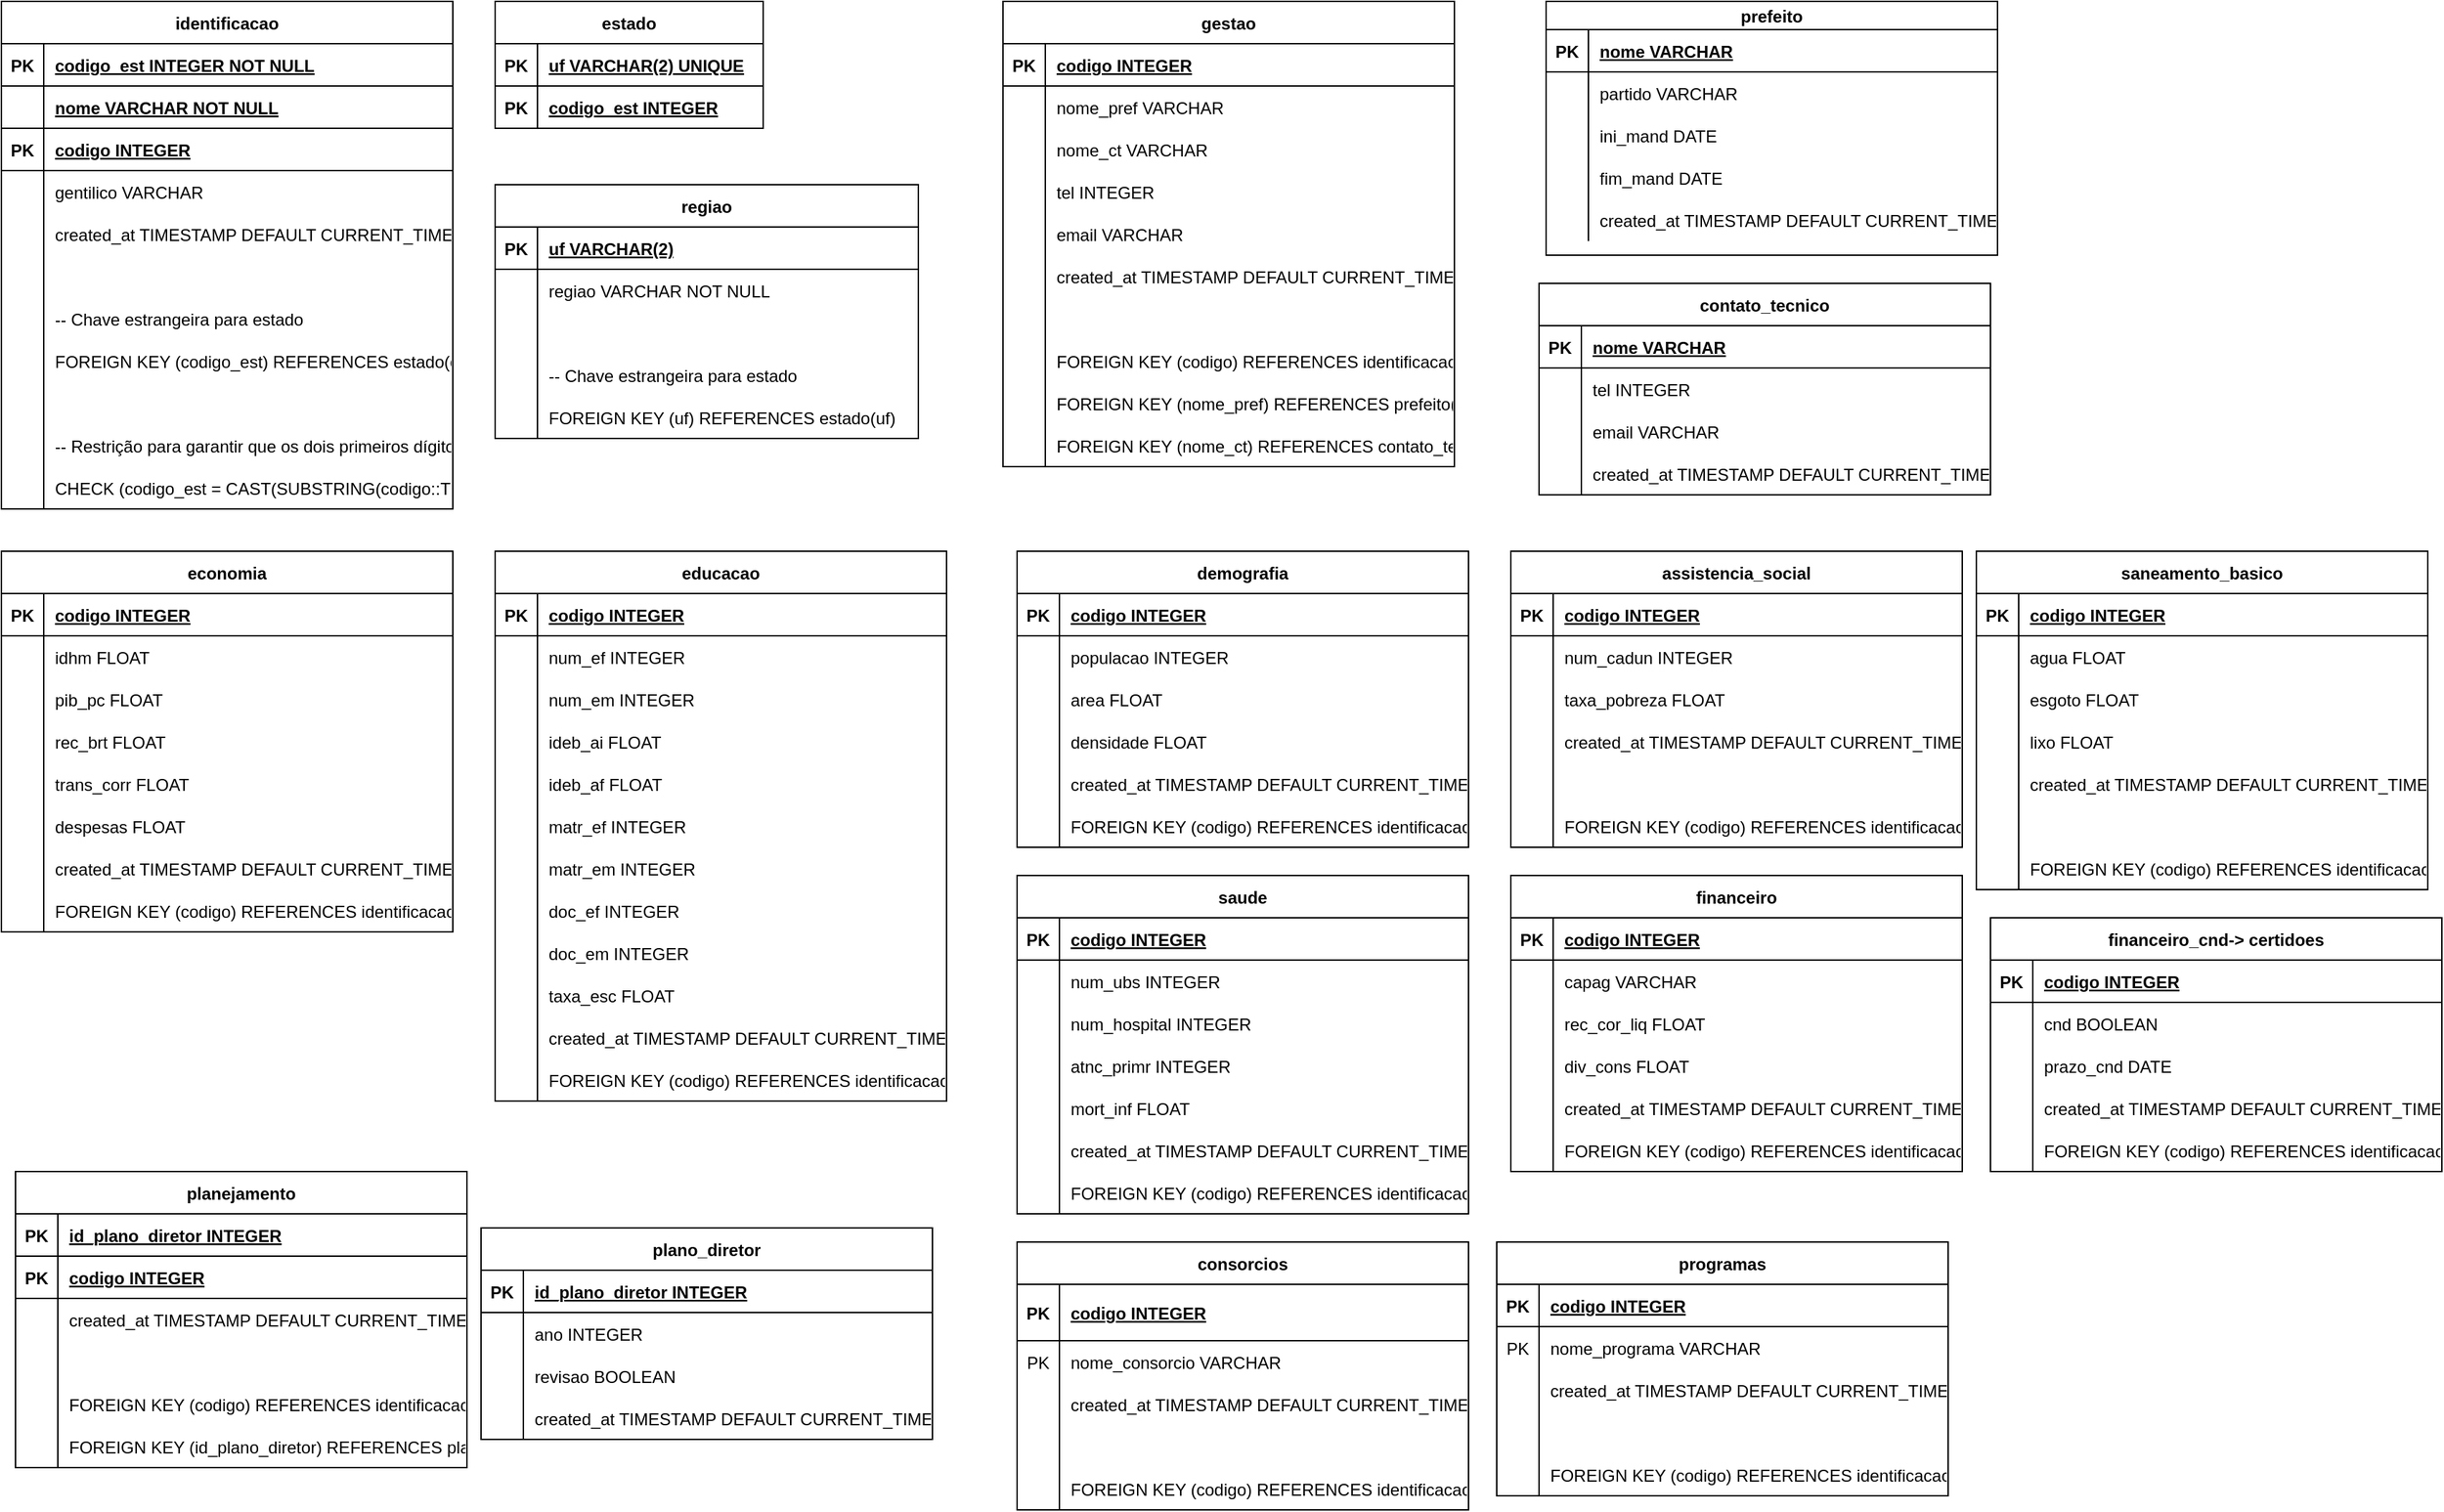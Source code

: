 <mxfile version="28.0.7">
  <diagram name="Page-1" id="v0V1uqwYCMQgpbUIYkX2">
    <mxGraphModel dx="5159" dy="834" grid="1" gridSize="10" guides="1" tooltips="1" connect="1" arrows="1" fold="1" page="1" pageScale="1" pageWidth="850" pageHeight="1100" math="0" shadow="0">
      <root>
        <mxCell id="0" />
        <mxCell id="1" parent="0" />
        <mxCell id="7kHB0qeVSz1MpQJ6Qiez-1" value="estado" style="shape=table;startSize=30;container=1;collapsible=1;childLayout=tableLayout;fixedRows=1;rowLines=0;fontStyle=1;align=center;resizeLast=1;" vertex="1" parent="1">
          <mxGeometry x="-3040" y="10" width="190" height="90" as="geometry" />
        </mxCell>
        <mxCell id="7kHB0qeVSz1MpQJ6Qiez-2" value="" style="shape=tableRow;horizontal=0;startSize=0;swimlaneHead=0;swimlaneBody=0;fillColor=none;collapsible=0;dropTarget=0;points=[[0,0.5],[1,0.5]];portConstraint=eastwest;strokeColor=inherit;top=0;left=0;right=0;bottom=1;" vertex="1" parent="7kHB0qeVSz1MpQJ6Qiez-1">
          <mxGeometry y="30" width="190" height="30" as="geometry" />
        </mxCell>
        <mxCell id="7kHB0qeVSz1MpQJ6Qiez-3" value="PK" style="shape=partialRectangle;overflow=hidden;connectable=0;fillColor=none;strokeColor=inherit;top=0;left=0;bottom=0;right=0;fontStyle=1;" vertex="1" parent="7kHB0qeVSz1MpQJ6Qiez-2">
          <mxGeometry width="30" height="30" as="geometry">
            <mxRectangle width="30" height="30" as="alternateBounds" />
          </mxGeometry>
        </mxCell>
        <mxCell id="7kHB0qeVSz1MpQJ6Qiez-4" value="uf VARCHAR(2) UNIQUE" style="shape=partialRectangle;overflow=hidden;connectable=0;fillColor=none;align=left;strokeColor=inherit;top=0;left=0;bottom=0;right=0;spacingLeft=6;fontStyle=5;" vertex="1" parent="7kHB0qeVSz1MpQJ6Qiez-2">
          <mxGeometry x="30" width="160" height="30" as="geometry">
            <mxRectangle width="160" height="30" as="alternateBounds" />
          </mxGeometry>
        </mxCell>
        <mxCell id="7kHB0qeVSz1MpQJ6Qiez-5" value="" style="shape=tableRow;horizontal=0;startSize=0;swimlaneHead=0;swimlaneBody=0;fillColor=none;collapsible=0;dropTarget=0;points=[[0,0.5],[1,0.5]];portConstraint=eastwest;strokeColor=inherit;top=0;left=0;right=0;bottom=1;" vertex="1" parent="7kHB0qeVSz1MpQJ6Qiez-1">
          <mxGeometry y="60" width="190" height="30" as="geometry" />
        </mxCell>
        <mxCell id="7kHB0qeVSz1MpQJ6Qiez-6" value="PK" style="shape=partialRectangle;overflow=hidden;connectable=0;fillColor=none;strokeColor=inherit;top=0;left=0;bottom=0;right=0;fontStyle=1;" vertex="1" parent="7kHB0qeVSz1MpQJ6Qiez-5">
          <mxGeometry width="30" height="30" as="geometry">
            <mxRectangle width="30" height="30" as="alternateBounds" />
          </mxGeometry>
        </mxCell>
        <mxCell id="7kHB0qeVSz1MpQJ6Qiez-7" value="codigo_est INTEGER " style="shape=partialRectangle;overflow=hidden;connectable=0;fillColor=none;align=left;strokeColor=inherit;top=0;left=0;bottom=0;right=0;spacingLeft=6;fontStyle=5;" vertex="1" parent="7kHB0qeVSz1MpQJ6Qiez-5">
          <mxGeometry x="30" width="160" height="30" as="geometry">
            <mxRectangle width="160" height="30" as="alternateBounds" />
          </mxGeometry>
        </mxCell>
        <mxCell id="7kHB0qeVSz1MpQJ6Qiez-8" value="identificacao" style="shape=table;startSize=30;container=1;collapsible=1;childLayout=tableLayout;fixedRows=1;rowLines=0;fontStyle=1;align=center;resizeLast=1;" vertex="1" parent="1">
          <mxGeometry x="-3390" y="10" width="320" height="360" as="geometry" />
        </mxCell>
        <mxCell id="7kHB0qeVSz1MpQJ6Qiez-9" value="" style="shape=tableRow;horizontal=0;startSize=0;swimlaneHead=0;swimlaneBody=0;fillColor=none;collapsible=0;dropTarget=0;points=[[0,0.5],[1,0.5]];portConstraint=eastwest;strokeColor=inherit;top=0;left=0;right=0;bottom=1;" vertex="1" parent="7kHB0qeVSz1MpQJ6Qiez-8">
          <mxGeometry y="30" width="320" height="30" as="geometry" />
        </mxCell>
        <mxCell id="7kHB0qeVSz1MpQJ6Qiez-10" value="PK" style="shape=partialRectangle;overflow=hidden;connectable=0;fillColor=none;strokeColor=inherit;top=0;left=0;bottom=0;right=0;fontStyle=1;" vertex="1" parent="7kHB0qeVSz1MpQJ6Qiez-9">
          <mxGeometry width="30" height="30" as="geometry">
            <mxRectangle width="30" height="30" as="alternateBounds" />
          </mxGeometry>
        </mxCell>
        <mxCell id="7kHB0qeVSz1MpQJ6Qiez-11" value="codigo_est INTEGER NOT NULL" style="shape=partialRectangle;overflow=hidden;connectable=0;fillColor=none;align=left;strokeColor=inherit;top=0;left=0;bottom=0;right=0;spacingLeft=6;fontStyle=5;" vertex="1" parent="7kHB0qeVSz1MpQJ6Qiez-9">
          <mxGeometry x="30" width="290" height="30" as="geometry">
            <mxRectangle width="290" height="30" as="alternateBounds" />
          </mxGeometry>
        </mxCell>
        <mxCell id="7kHB0qeVSz1MpQJ6Qiez-12" value="" style="shape=tableRow;horizontal=0;startSize=0;swimlaneHead=0;swimlaneBody=0;fillColor=none;collapsible=0;dropTarget=0;points=[[0,0.5],[1,0.5]];portConstraint=eastwest;strokeColor=inherit;top=0;left=0;right=0;bottom=1;" vertex="1" parent="7kHB0qeVSz1MpQJ6Qiez-8">
          <mxGeometry y="60" width="320" height="30" as="geometry" />
        </mxCell>
        <mxCell id="7kHB0qeVSz1MpQJ6Qiez-13" value="" style="shape=partialRectangle;overflow=hidden;connectable=0;fillColor=none;strokeColor=inherit;top=0;left=0;bottom=0;right=0;fontStyle=1;" vertex="1" parent="7kHB0qeVSz1MpQJ6Qiez-12">
          <mxGeometry width="30" height="30" as="geometry">
            <mxRectangle width="30" height="30" as="alternateBounds" />
          </mxGeometry>
        </mxCell>
        <mxCell id="7kHB0qeVSz1MpQJ6Qiez-14" value="nome VARCHAR NOT NULL" style="shape=partialRectangle;overflow=hidden;connectable=0;fillColor=none;align=left;strokeColor=inherit;top=0;left=0;bottom=0;right=0;spacingLeft=6;fontStyle=5;" vertex="1" parent="7kHB0qeVSz1MpQJ6Qiez-12">
          <mxGeometry x="30" width="290" height="30" as="geometry">
            <mxRectangle width="290" height="30" as="alternateBounds" />
          </mxGeometry>
        </mxCell>
        <mxCell id="7kHB0qeVSz1MpQJ6Qiez-15" value="" style="shape=tableRow;horizontal=0;startSize=0;swimlaneHead=0;swimlaneBody=0;fillColor=none;collapsible=0;dropTarget=0;points=[[0,0.5],[1,0.5]];portConstraint=eastwest;strokeColor=inherit;top=0;left=0;right=0;bottom=1;" vertex="1" parent="7kHB0qeVSz1MpQJ6Qiez-8">
          <mxGeometry y="90" width="320" height="30" as="geometry" />
        </mxCell>
        <mxCell id="7kHB0qeVSz1MpQJ6Qiez-16" value="PK" style="shape=partialRectangle;overflow=hidden;connectable=0;fillColor=none;strokeColor=inherit;top=0;left=0;bottom=0;right=0;fontStyle=1;" vertex="1" parent="7kHB0qeVSz1MpQJ6Qiez-15">
          <mxGeometry width="30" height="30" as="geometry">
            <mxRectangle width="30" height="30" as="alternateBounds" />
          </mxGeometry>
        </mxCell>
        <mxCell id="7kHB0qeVSz1MpQJ6Qiez-17" value="codigo INTEGER " style="shape=partialRectangle;overflow=hidden;connectable=0;fillColor=none;align=left;strokeColor=inherit;top=0;left=0;bottom=0;right=0;spacingLeft=6;fontStyle=5;" vertex="1" parent="7kHB0qeVSz1MpQJ6Qiez-15">
          <mxGeometry x="30" width="290" height="30" as="geometry">
            <mxRectangle width="290" height="30" as="alternateBounds" />
          </mxGeometry>
        </mxCell>
        <mxCell id="7kHB0qeVSz1MpQJ6Qiez-18" value="" style="shape=tableRow;horizontal=0;startSize=0;swimlaneHead=0;swimlaneBody=0;fillColor=none;collapsible=0;dropTarget=0;points=[[0,0.5],[1,0.5]];portConstraint=eastwest;strokeColor=inherit;top=0;left=0;right=0;bottom=0;" vertex="1" parent="7kHB0qeVSz1MpQJ6Qiez-8">
          <mxGeometry y="120" width="320" height="30" as="geometry" />
        </mxCell>
        <mxCell id="7kHB0qeVSz1MpQJ6Qiez-19" value="" style="shape=partialRectangle;overflow=hidden;connectable=0;fillColor=none;strokeColor=inherit;top=0;left=0;bottom=0;right=0;" vertex="1" parent="7kHB0qeVSz1MpQJ6Qiez-18">
          <mxGeometry width="30" height="30" as="geometry">
            <mxRectangle width="30" height="30" as="alternateBounds" />
          </mxGeometry>
        </mxCell>
        <mxCell id="7kHB0qeVSz1MpQJ6Qiez-20" value="gentilico VARCHAR" style="shape=partialRectangle;overflow=hidden;connectable=0;fillColor=none;align=left;strokeColor=inherit;top=0;left=0;bottom=0;right=0;spacingLeft=6;" vertex="1" parent="7kHB0qeVSz1MpQJ6Qiez-18">
          <mxGeometry x="30" width="290" height="30" as="geometry">
            <mxRectangle width="290" height="30" as="alternateBounds" />
          </mxGeometry>
        </mxCell>
        <mxCell id="7kHB0qeVSz1MpQJ6Qiez-21" value="" style="shape=tableRow;horizontal=0;startSize=0;swimlaneHead=0;swimlaneBody=0;fillColor=none;collapsible=0;dropTarget=0;points=[[0,0.5],[1,0.5]];portConstraint=eastwest;strokeColor=inherit;top=0;left=0;right=0;bottom=0;" vertex="1" parent="7kHB0qeVSz1MpQJ6Qiez-8">
          <mxGeometry y="150" width="320" height="30" as="geometry" />
        </mxCell>
        <mxCell id="7kHB0qeVSz1MpQJ6Qiez-22" value="" style="shape=partialRectangle;overflow=hidden;connectable=0;fillColor=none;strokeColor=inherit;top=0;left=0;bottom=0;right=0;" vertex="1" parent="7kHB0qeVSz1MpQJ6Qiez-21">
          <mxGeometry width="30" height="30" as="geometry">
            <mxRectangle width="30" height="30" as="alternateBounds" />
          </mxGeometry>
        </mxCell>
        <mxCell id="7kHB0qeVSz1MpQJ6Qiez-23" value="created_at TIMESTAMP DEFAULT CURRENT_TIMESTAMP" style="shape=partialRectangle;overflow=hidden;connectable=0;fillColor=none;align=left;strokeColor=inherit;top=0;left=0;bottom=0;right=0;spacingLeft=6;" vertex="1" parent="7kHB0qeVSz1MpQJ6Qiez-21">
          <mxGeometry x="30" width="290" height="30" as="geometry">
            <mxRectangle width="290" height="30" as="alternateBounds" />
          </mxGeometry>
        </mxCell>
        <mxCell id="7kHB0qeVSz1MpQJ6Qiez-24" value="" style="shape=tableRow;horizontal=0;startSize=0;swimlaneHead=0;swimlaneBody=0;fillColor=none;collapsible=0;dropTarget=0;points=[[0,0.5],[1,0.5]];portConstraint=eastwest;strokeColor=inherit;top=0;left=0;right=0;bottom=0;" vertex="1" parent="7kHB0qeVSz1MpQJ6Qiez-8">
          <mxGeometry y="180" width="320" height="30" as="geometry" />
        </mxCell>
        <mxCell id="7kHB0qeVSz1MpQJ6Qiez-25" value="" style="shape=partialRectangle;overflow=hidden;connectable=0;fillColor=none;strokeColor=inherit;top=0;left=0;bottom=0;right=0;" vertex="1" parent="7kHB0qeVSz1MpQJ6Qiez-24">
          <mxGeometry width="30" height="30" as="geometry">
            <mxRectangle width="30" height="30" as="alternateBounds" />
          </mxGeometry>
        </mxCell>
        <mxCell id="7kHB0qeVSz1MpQJ6Qiez-26" value="" style="shape=partialRectangle;overflow=hidden;connectable=0;fillColor=none;align=left;strokeColor=inherit;top=0;left=0;bottom=0;right=0;spacingLeft=6;" vertex="1" parent="7kHB0qeVSz1MpQJ6Qiez-24">
          <mxGeometry x="30" width="290" height="30" as="geometry">
            <mxRectangle width="290" height="30" as="alternateBounds" />
          </mxGeometry>
        </mxCell>
        <mxCell id="7kHB0qeVSz1MpQJ6Qiez-27" value="" style="shape=tableRow;horizontal=0;startSize=0;swimlaneHead=0;swimlaneBody=0;fillColor=none;collapsible=0;dropTarget=0;points=[[0,0.5],[1,0.5]];portConstraint=eastwest;strokeColor=inherit;top=0;left=0;right=0;bottom=0;" vertex="1" parent="7kHB0qeVSz1MpQJ6Qiez-8">
          <mxGeometry y="210" width="320" height="30" as="geometry" />
        </mxCell>
        <mxCell id="7kHB0qeVSz1MpQJ6Qiez-28" value="" style="shape=partialRectangle;overflow=hidden;connectable=0;fillColor=none;strokeColor=inherit;top=0;left=0;bottom=0;right=0;" vertex="1" parent="7kHB0qeVSz1MpQJ6Qiez-27">
          <mxGeometry width="30" height="30" as="geometry">
            <mxRectangle width="30" height="30" as="alternateBounds" />
          </mxGeometry>
        </mxCell>
        <mxCell id="7kHB0qeVSz1MpQJ6Qiez-29" value="-- Chave estrangeira para estado" style="shape=partialRectangle;overflow=hidden;connectable=0;fillColor=none;align=left;strokeColor=inherit;top=0;left=0;bottom=0;right=0;spacingLeft=6;" vertex="1" parent="7kHB0qeVSz1MpQJ6Qiez-27">
          <mxGeometry x="30" width="290" height="30" as="geometry">
            <mxRectangle width="290" height="30" as="alternateBounds" />
          </mxGeometry>
        </mxCell>
        <mxCell id="7kHB0qeVSz1MpQJ6Qiez-30" value="" style="shape=tableRow;horizontal=0;startSize=0;swimlaneHead=0;swimlaneBody=0;fillColor=none;collapsible=0;dropTarget=0;points=[[0,0.5],[1,0.5]];portConstraint=eastwest;strokeColor=inherit;top=0;left=0;right=0;bottom=0;" vertex="1" parent="7kHB0qeVSz1MpQJ6Qiez-8">
          <mxGeometry y="240" width="320" height="30" as="geometry" />
        </mxCell>
        <mxCell id="7kHB0qeVSz1MpQJ6Qiez-31" value="" style="shape=partialRectangle;overflow=hidden;connectable=0;fillColor=none;strokeColor=inherit;top=0;left=0;bottom=0;right=0;" vertex="1" parent="7kHB0qeVSz1MpQJ6Qiez-30">
          <mxGeometry width="30" height="30" as="geometry">
            <mxRectangle width="30" height="30" as="alternateBounds" />
          </mxGeometry>
        </mxCell>
        <mxCell id="7kHB0qeVSz1MpQJ6Qiez-32" value="FOREIGN KEY (codigo_est) REFERENCES estado(codigo_est)" style="shape=partialRectangle;overflow=hidden;connectable=0;fillColor=none;align=left;strokeColor=inherit;top=0;left=0;bottom=0;right=0;spacingLeft=6;" vertex="1" parent="7kHB0qeVSz1MpQJ6Qiez-30">
          <mxGeometry x="30" width="290" height="30" as="geometry">
            <mxRectangle width="290" height="30" as="alternateBounds" />
          </mxGeometry>
        </mxCell>
        <mxCell id="7kHB0qeVSz1MpQJ6Qiez-33" value="" style="shape=tableRow;horizontal=0;startSize=0;swimlaneHead=0;swimlaneBody=0;fillColor=none;collapsible=0;dropTarget=0;points=[[0,0.5],[1,0.5]];portConstraint=eastwest;strokeColor=inherit;top=0;left=0;right=0;bottom=0;" vertex="1" parent="7kHB0qeVSz1MpQJ6Qiez-8">
          <mxGeometry y="270" width="320" height="30" as="geometry" />
        </mxCell>
        <mxCell id="7kHB0qeVSz1MpQJ6Qiez-34" value="" style="shape=partialRectangle;overflow=hidden;connectable=0;fillColor=none;strokeColor=inherit;top=0;left=0;bottom=0;right=0;" vertex="1" parent="7kHB0qeVSz1MpQJ6Qiez-33">
          <mxGeometry width="30" height="30" as="geometry">
            <mxRectangle width="30" height="30" as="alternateBounds" />
          </mxGeometry>
        </mxCell>
        <mxCell id="7kHB0qeVSz1MpQJ6Qiez-35" value="" style="shape=partialRectangle;overflow=hidden;connectable=0;fillColor=none;align=left;strokeColor=inherit;top=0;left=0;bottom=0;right=0;spacingLeft=6;" vertex="1" parent="7kHB0qeVSz1MpQJ6Qiez-33">
          <mxGeometry x="30" width="290" height="30" as="geometry">
            <mxRectangle width="290" height="30" as="alternateBounds" />
          </mxGeometry>
        </mxCell>
        <mxCell id="7kHB0qeVSz1MpQJ6Qiez-36" value="" style="shape=tableRow;horizontal=0;startSize=0;swimlaneHead=0;swimlaneBody=0;fillColor=none;collapsible=0;dropTarget=0;points=[[0,0.5],[1,0.5]];portConstraint=eastwest;strokeColor=inherit;top=0;left=0;right=0;bottom=0;" vertex="1" parent="7kHB0qeVSz1MpQJ6Qiez-8">
          <mxGeometry y="300" width="320" height="30" as="geometry" />
        </mxCell>
        <mxCell id="7kHB0qeVSz1MpQJ6Qiez-37" value="" style="shape=partialRectangle;overflow=hidden;connectable=0;fillColor=none;strokeColor=inherit;top=0;left=0;bottom=0;right=0;" vertex="1" parent="7kHB0qeVSz1MpQJ6Qiez-36">
          <mxGeometry width="30" height="30" as="geometry">
            <mxRectangle width="30" height="30" as="alternateBounds" />
          </mxGeometry>
        </mxCell>
        <mxCell id="7kHB0qeVSz1MpQJ6Qiez-38" value="-- Restrição para garantir que os dois primeiros dígitos de codigo batem com codigo_est" style="shape=partialRectangle;overflow=hidden;connectable=0;fillColor=none;align=left;strokeColor=inherit;top=0;left=0;bottom=0;right=0;spacingLeft=6;" vertex="1" parent="7kHB0qeVSz1MpQJ6Qiez-36">
          <mxGeometry x="30" width="290" height="30" as="geometry">
            <mxRectangle width="290" height="30" as="alternateBounds" />
          </mxGeometry>
        </mxCell>
        <mxCell id="7kHB0qeVSz1MpQJ6Qiez-39" value="" style="shape=tableRow;horizontal=0;startSize=0;swimlaneHead=0;swimlaneBody=0;fillColor=none;collapsible=0;dropTarget=0;points=[[0,0.5],[1,0.5]];portConstraint=eastwest;strokeColor=inherit;top=0;left=0;right=0;bottom=0;" vertex="1" parent="7kHB0qeVSz1MpQJ6Qiez-8">
          <mxGeometry y="330" width="320" height="30" as="geometry" />
        </mxCell>
        <mxCell id="7kHB0qeVSz1MpQJ6Qiez-40" value="" style="shape=partialRectangle;overflow=hidden;connectable=0;fillColor=none;strokeColor=inherit;top=0;left=0;bottom=0;right=0;" vertex="1" parent="7kHB0qeVSz1MpQJ6Qiez-39">
          <mxGeometry width="30" height="30" as="geometry">
            <mxRectangle width="30" height="30" as="alternateBounds" />
          </mxGeometry>
        </mxCell>
        <mxCell id="7kHB0qeVSz1MpQJ6Qiez-41" value="CHECK (codigo_est = CAST(SUBSTRING(codigo::TEXT FROM 1 FOR 2) AS INTEGER))" style="shape=partialRectangle;overflow=hidden;connectable=0;fillColor=none;align=left;strokeColor=inherit;top=0;left=0;bottom=0;right=0;spacingLeft=6;" vertex="1" parent="7kHB0qeVSz1MpQJ6Qiez-39">
          <mxGeometry x="30" width="290" height="30" as="geometry">
            <mxRectangle width="290" height="30" as="alternateBounds" />
          </mxGeometry>
        </mxCell>
        <mxCell id="7kHB0qeVSz1MpQJ6Qiez-42" value="regiao" style="shape=table;startSize=30;container=1;collapsible=1;childLayout=tableLayout;fixedRows=1;rowLines=0;fontStyle=1;align=center;resizeLast=1;" vertex="1" parent="1">
          <mxGeometry x="-3040" y="140" width="300" height="180" as="geometry" />
        </mxCell>
        <mxCell id="7kHB0qeVSz1MpQJ6Qiez-43" value="" style="shape=tableRow;horizontal=0;startSize=0;swimlaneHead=0;swimlaneBody=0;fillColor=none;collapsible=0;dropTarget=0;points=[[0,0.5],[1,0.5]];portConstraint=eastwest;strokeColor=inherit;top=0;left=0;right=0;bottom=1;" vertex="1" parent="7kHB0qeVSz1MpQJ6Qiez-42">
          <mxGeometry y="30" width="300" height="30" as="geometry" />
        </mxCell>
        <mxCell id="7kHB0qeVSz1MpQJ6Qiez-44" value="PK" style="shape=partialRectangle;overflow=hidden;connectable=0;fillColor=none;strokeColor=inherit;top=0;left=0;bottom=0;right=0;fontStyle=1;" vertex="1" parent="7kHB0qeVSz1MpQJ6Qiez-43">
          <mxGeometry width="30" height="30" as="geometry">
            <mxRectangle width="30" height="30" as="alternateBounds" />
          </mxGeometry>
        </mxCell>
        <mxCell id="7kHB0qeVSz1MpQJ6Qiez-45" value="uf VARCHAR(2) " style="shape=partialRectangle;overflow=hidden;connectable=0;fillColor=none;align=left;strokeColor=inherit;top=0;left=0;bottom=0;right=0;spacingLeft=6;fontStyle=5;" vertex="1" parent="7kHB0qeVSz1MpQJ6Qiez-43">
          <mxGeometry x="30" width="270" height="30" as="geometry">
            <mxRectangle width="270" height="30" as="alternateBounds" />
          </mxGeometry>
        </mxCell>
        <mxCell id="7kHB0qeVSz1MpQJ6Qiez-46" value="" style="shape=tableRow;horizontal=0;startSize=0;swimlaneHead=0;swimlaneBody=0;fillColor=none;collapsible=0;dropTarget=0;points=[[0,0.5],[1,0.5]];portConstraint=eastwest;strokeColor=inherit;top=0;left=0;right=0;bottom=0;" vertex="1" parent="7kHB0qeVSz1MpQJ6Qiez-42">
          <mxGeometry y="60" width="300" height="30" as="geometry" />
        </mxCell>
        <mxCell id="7kHB0qeVSz1MpQJ6Qiez-47" value="" style="shape=partialRectangle;overflow=hidden;connectable=0;fillColor=none;strokeColor=inherit;top=0;left=0;bottom=0;right=0;" vertex="1" parent="7kHB0qeVSz1MpQJ6Qiez-46">
          <mxGeometry width="30" height="30" as="geometry">
            <mxRectangle width="30" height="30" as="alternateBounds" />
          </mxGeometry>
        </mxCell>
        <mxCell id="7kHB0qeVSz1MpQJ6Qiez-48" value="regiao VARCHAR NOT NULL" style="shape=partialRectangle;overflow=hidden;connectable=0;fillColor=none;align=left;strokeColor=inherit;top=0;left=0;bottom=0;right=0;spacingLeft=6;" vertex="1" parent="7kHB0qeVSz1MpQJ6Qiez-46">
          <mxGeometry x="30" width="270" height="30" as="geometry">
            <mxRectangle width="270" height="30" as="alternateBounds" />
          </mxGeometry>
        </mxCell>
        <mxCell id="7kHB0qeVSz1MpQJ6Qiez-49" value="" style="shape=tableRow;horizontal=0;startSize=0;swimlaneHead=0;swimlaneBody=0;fillColor=none;collapsible=0;dropTarget=0;points=[[0,0.5],[1,0.5]];portConstraint=eastwest;strokeColor=inherit;top=0;left=0;right=0;bottom=0;" vertex="1" parent="7kHB0qeVSz1MpQJ6Qiez-42">
          <mxGeometry y="90" width="300" height="30" as="geometry" />
        </mxCell>
        <mxCell id="7kHB0qeVSz1MpQJ6Qiez-50" value="" style="shape=partialRectangle;overflow=hidden;connectable=0;fillColor=none;strokeColor=inherit;top=0;left=0;bottom=0;right=0;" vertex="1" parent="7kHB0qeVSz1MpQJ6Qiez-49">
          <mxGeometry width="30" height="30" as="geometry">
            <mxRectangle width="30" height="30" as="alternateBounds" />
          </mxGeometry>
        </mxCell>
        <mxCell id="7kHB0qeVSz1MpQJ6Qiez-51" value="" style="shape=partialRectangle;overflow=hidden;connectable=0;fillColor=none;align=left;strokeColor=inherit;top=0;left=0;bottom=0;right=0;spacingLeft=6;" vertex="1" parent="7kHB0qeVSz1MpQJ6Qiez-49">
          <mxGeometry x="30" width="270" height="30" as="geometry">
            <mxRectangle width="270" height="30" as="alternateBounds" />
          </mxGeometry>
        </mxCell>
        <mxCell id="7kHB0qeVSz1MpQJ6Qiez-52" value="" style="shape=tableRow;horizontal=0;startSize=0;swimlaneHead=0;swimlaneBody=0;fillColor=none;collapsible=0;dropTarget=0;points=[[0,0.5],[1,0.5]];portConstraint=eastwest;strokeColor=inherit;top=0;left=0;right=0;bottom=0;" vertex="1" parent="7kHB0qeVSz1MpQJ6Qiez-42">
          <mxGeometry y="120" width="300" height="30" as="geometry" />
        </mxCell>
        <mxCell id="7kHB0qeVSz1MpQJ6Qiez-53" value="" style="shape=partialRectangle;overflow=hidden;connectable=0;fillColor=none;strokeColor=inherit;top=0;left=0;bottom=0;right=0;" vertex="1" parent="7kHB0qeVSz1MpQJ6Qiez-52">
          <mxGeometry width="30" height="30" as="geometry">
            <mxRectangle width="30" height="30" as="alternateBounds" />
          </mxGeometry>
        </mxCell>
        <mxCell id="7kHB0qeVSz1MpQJ6Qiez-54" value="-- Chave estrangeira para estado" style="shape=partialRectangle;overflow=hidden;connectable=0;fillColor=none;align=left;strokeColor=inherit;top=0;left=0;bottom=0;right=0;spacingLeft=6;" vertex="1" parent="7kHB0qeVSz1MpQJ6Qiez-52">
          <mxGeometry x="30" width="270" height="30" as="geometry">
            <mxRectangle width="270" height="30" as="alternateBounds" />
          </mxGeometry>
        </mxCell>
        <mxCell id="7kHB0qeVSz1MpQJ6Qiez-55" value="" style="shape=tableRow;horizontal=0;startSize=0;swimlaneHead=0;swimlaneBody=0;fillColor=none;collapsible=0;dropTarget=0;points=[[0,0.5],[1,0.5]];portConstraint=eastwest;strokeColor=inherit;top=0;left=0;right=0;bottom=0;" vertex="1" parent="7kHB0qeVSz1MpQJ6Qiez-42">
          <mxGeometry y="150" width="300" height="30" as="geometry" />
        </mxCell>
        <mxCell id="7kHB0qeVSz1MpQJ6Qiez-56" value="" style="shape=partialRectangle;overflow=hidden;connectable=0;fillColor=none;strokeColor=inherit;top=0;left=0;bottom=0;right=0;" vertex="1" parent="7kHB0qeVSz1MpQJ6Qiez-55">
          <mxGeometry width="30" height="30" as="geometry">
            <mxRectangle width="30" height="30" as="alternateBounds" />
          </mxGeometry>
        </mxCell>
        <mxCell id="7kHB0qeVSz1MpQJ6Qiez-57" value="FOREIGN KEY (uf) REFERENCES estado(uf)" style="shape=partialRectangle;overflow=hidden;connectable=0;fillColor=none;align=left;strokeColor=inherit;top=0;left=0;bottom=0;right=0;spacingLeft=6;" vertex="1" parent="7kHB0qeVSz1MpQJ6Qiez-55">
          <mxGeometry x="30" width="270" height="30" as="geometry">
            <mxRectangle width="270" height="30" as="alternateBounds" />
          </mxGeometry>
        </mxCell>
        <mxCell id="7kHB0qeVSz1MpQJ6Qiez-58" value="demografia" style="shape=table;startSize=30;container=1;collapsible=1;childLayout=tableLayout;fixedRows=1;rowLines=0;fontStyle=1;align=center;resizeLast=1;" vertex="1" parent="1">
          <mxGeometry x="-2670" y="400" width="320" height="210" as="geometry" />
        </mxCell>
        <mxCell id="7kHB0qeVSz1MpQJ6Qiez-59" value="" style="shape=tableRow;horizontal=0;startSize=0;swimlaneHead=0;swimlaneBody=0;fillColor=none;collapsible=0;dropTarget=0;points=[[0,0.5],[1,0.5]];portConstraint=eastwest;strokeColor=inherit;top=0;left=0;right=0;bottom=1;" vertex="1" parent="7kHB0qeVSz1MpQJ6Qiez-58">
          <mxGeometry y="30" width="320" height="30" as="geometry" />
        </mxCell>
        <mxCell id="7kHB0qeVSz1MpQJ6Qiez-60" value="PK" style="shape=partialRectangle;overflow=hidden;connectable=0;fillColor=none;strokeColor=inherit;top=0;left=0;bottom=0;right=0;fontStyle=1;" vertex="1" parent="7kHB0qeVSz1MpQJ6Qiez-59">
          <mxGeometry width="30" height="30" as="geometry">
            <mxRectangle width="30" height="30" as="alternateBounds" />
          </mxGeometry>
        </mxCell>
        <mxCell id="7kHB0qeVSz1MpQJ6Qiez-61" value="codigo INTEGER " style="shape=partialRectangle;overflow=hidden;connectable=0;fillColor=none;align=left;strokeColor=inherit;top=0;left=0;bottom=0;right=0;spacingLeft=6;fontStyle=5;" vertex="1" parent="7kHB0qeVSz1MpQJ6Qiez-59">
          <mxGeometry x="30" width="290" height="30" as="geometry">
            <mxRectangle width="290" height="30" as="alternateBounds" />
          </mxGeometry>
        </mxCell>
        <mxCell id="7kHB0qeVSz1MpQJ6Qiez-62" value="" style="shape=tableRow;horizontal=0;startSize=0;swimlaneHead=0;swimlaneBody=0;fillColor=none;collapsible=0;dropTarget=0;points=[[0,0.5],[1,0.5]];portConstraint=eastwest;strokeColor=inherit;top=0;left=0;right=0;bottom=0;" vertex="1" parent="7kHB0qeVSz1MpQJ6Qiez-58">
          <mxGeometry y="60" width="320" height="30" as="geometry" />
        </mxCell>
        <mxCell id="7kHB0qeVSz1MpQJ6Qiez-63" value="" style="shape=partialRectangle;overflow=hidden;connectable=0;fillColor=none;strokeColor=inherit;top=0;left=0;bottom=0;right=0;" vertex="1" parent="7kHB0qeVSz1MpQJ6Qiez-62">
          <mxGeometry width="30" height="30" as="geometry">
            <mxRectangle width="30" height="30" as="alternateBounds" />
          </mxGeometry>
        </mxCell>
        <mxCell id="7kHB0qeVSz1MpQJ6Qiez-64" value="populacao INTEGER" style="shape=partialRectangle;overflow=hidden;connectable=0;fillColor=none;align=left;strokeColor=inherit;top=0;left=0;bottom=0;right=0;spacingLeft=6;" vertex="1" parent="7kHB0qeVSz1MpQJ6Qiez-62">
          <mxGeometry x="30" width="290" height="30" as="geometry">
            <mxRectangle width="290" height="30" as="alternateBounds" />
          </mxGeometry>
        </mxCell>
        <mxCell id="7kHB0qeVSz1MpQJ6Qiez-65" value="" style="shape=tableRow;horizontal=0;startSize=0;swimlaneHead=0;swimlaneBody=0;fillColor=none;collapsible=0;dropTarget=0;points=[[0,0.5],[1,0.5]];portConstraint=eastwest;strokeColor=inherit;top=0;left=0;right=0;bottom=0;" vertex="1" parent="7kHB0qeVSz1MpQJ6Qiez-58">
          <mxGeometry y="90" width="320" height="30" as="geometry" />
        </mxCell>
        <mxCell id="7kHB0qeVSz1MpQJ6Qiez-66" value="" style="shape=partialRectangle;overflow=hidden;connectable=0;fillColor=none;strokeColor=inherit;top=0;left=0;bottom=0;right=0;" vertex="1" parent="7kHB0qeVSz1MpQJ6Qiez-65">
          <mxGeometry width="30" height="30" as="geometry">
            <mxRectangle width="30" height="30" as="alternateBounds" />
          </mxGeometry>
        </mxCell>
        <mxCell id="7kHB0qeVSz1MpQJ6Qiez-67" value="area FLOAT" style="shape=partialRectangle;overflow=hidden;connectable=0;fillColor=none;align=left;strokeColor=inherit;top=0;left=0;bottom=0;right=0;spacingLeft=6;" vertex="1" parent="7kHB0qeVSz1MpQJ6Qiez-65">
          <mxGeometry x="30" width="290" height="30" as="geometry">
            <mxRectangle width="290" height="30" as="alternateBounds" />
          </mxGeometry>
        </mxCell>
        <mxCell id="7kHB0qeVSz1MpQJ6Qiez-68" value="" style="shape=tableRow;horizontal=0;startSize=0;swimlaneHead=0;swimlaneBody=0;fillColor=none;collapsible=0;dropTarget=0;points=[[0,0.5],[1,0.5]];portConstraint=eastwest;strokeColor=inherit;top=0;left=0;right=0;bottom=0;" vertex="1" parent="7kHB0qeVSz1MpQJ6Qiez-58">
          <mxGeometry y="120" width="320" height="30" as="geometry" />
        </mxCell>
        <mxCell id="7kHB0qeVSz1MpQJ6Qiez-69" value="" style="shape=partialRectangle;overflow=hidden;connectable=0;fillColor=none;strokeColor=inherit;top=0;left=0;bottom=0;right=0;" vertex="1" parent="7kHB0qeVSz1MpQJ6Qiez-68">
          <mxGeometry width="30" height="30" as="geometry">
            <mxRectangle width="30" height="30" as="alternateBounds" />
          </mxGeometry>
        </mxCell>
        <mxCell id="7kHB0qeVSz1MpQJ6Qiez-70" value="densidade FLOAT" style="shape=partialRectangle;overflow=hidden;connectable=0;fillColor=none;align=left;strokeColor=inherit;top=0;left=0;bottom=0;right=0;spacingLeft=6;" vertex="1" parent="7kHB0qeVSz1MpQJ6Qiez-68">
          <mxGeometry x="30" width="290" height="30" as="geometry">
            <mxRectangle width="290" height="30" as="alternateBounds" />
          </mxGeometry>
        </mxCell>
        <mxCell id="7kHB0qeVSz1MpQJ6Qiez-71" value="" style="shape=tableRow;horizontal=0;startSize=0;swimlaneHead=0;swimlaneBody=0;fillColor=none;collapsible=0;dropTarget=0;points=[[0,0.5],[1,0.5]];portConstraint=eastwest;strokeColor=inherit;top=0;left=0;right=0;bottom=0;" vertex="1" parent="7kHB0qeVSz1MpQJ6Qiez-58">
          <mxGeometry y="150" width="320" height="30" as="geometry" />
        </mxCell>
        <mxCell id="7kHB0qeVSz1MpQJ6Qiez-72" value="" style="shape=partialRectangle;overflow=hidden;connectable=0;fillColor=none;strokeColor=inherit;top=0;left=0;bottom=0;right=0;" vertex="1" parent="7kHB0qeVSz1MpQJ6Qiez-71">
          <mxGeometry width="30" height="30" as="geometry">
            <mxRectangle width="30" height="30" as="alternateBounds" />
          </mxGeometry>
        </mxCell>
        <mxCell id="7kHB0qeVSz1MpQJ6Qiez-73" value="created_at TIMESTAMP DEFAULT CURRENT_TIMESTAMP" style="shape=partialRectangle;overflow=hidden;connectable=0;fillColor=none;align=left;strokeColor=inherit;top=0;left=0;bottom=0;right=0;spacingLeft=6;" vertex="1" parent="7kHB0qeVSz1MpQJ6Qiez-71">
          <mxGeometry x="30" width="290" height="30" as="geometry">
            <mxRectangle width="290" height="30" as="alternateBounds" />
          </mxGeometry>
        </mxCell>
        <mxCell id="7kHB0qeVSz1MpQJ6Qiez-74" value="" style="shape=tableRow;horizontal=0;startSize=0;swimlaneHead=0;swimlaneBody=0;fillColor=none;collapsible=0;dropTarget=0;points=[[0,0.5],[1,0.5]];portConstraint=eastwest;strokeColor=inherit;top=0;left=0;right=0;bottom=0;" vertex="1" parent="7kHB0qeVSz1MpQJ6Qiez-58">
          <mxGeometry y="180" width="320" height="30" as="geometry" />
        </mxCell>
        <mxCell id="7kHB0qeVSz1MpQJ6Qiez-75" value="" style="shape=partialRectangle;overflow=hidden;connectable=0;fillColor=none;strokeColor=inherit;top=0;left=0;bottom=0;right=0;" vertex="1" parent="7kHB0qeVSz1MpQJ6Qiez-74">
          <mxGeometry width="30" height="30" as="geometry">
            <mxRectangle width="30" height="30" as="alternateBounds" />
          </mxGeometry>
        </mxCell>
        <mxCell id="7kHB0qeVSz1MpQJ6Qiez-76" value="FOREIGN KEY (codigo) REFERENCES identificacao(codigo)" style="shape=partialRectangle;overflow=hidden;connectable=0;fillColor=none;align=left;strokeColor=inherit;top=0;left=0;bottom=0;right=0;spacingLeft=6;" vertex="1" parent="7kHB0qeVSz1MpQJ6Qiez-74">
          <mxGeometry x="30" width="290" height="30" as="geometry">
            <mxRectangle width="290" height="30" as="alternateBounds" />
          </mxGeometry>
        </mxCell>
        <mxCell id="7kHB0qeVSz1MpQJ6Qiez-77" value="saude" style="shape=table;startSize=30;container=1;collapsible=1;childLayout=tableLayout;fixedRows=1;rowLines=0;fontStyle=1;align=center;resizeLast=1;" vertex="1" parent="1">
          <mxGeometry x="-2670" y="630" width="320" height="240" as="geometry" />
        </mxCell>
        <mxCell id="7kHB0qeVSz1MpQJ6Qiez-78" value="" style="shape=tableRow;horizontal=0;startSize=0;swimlaneHead=0;swimlaneBody=0;fillColor=none;collapsible=0;dropTarget=0;points=[[0,0.5],[1,0.5]];portConstraint=eastwest;strokeColor=inherit;top=0;left=0;right=0;bottom=1;" vertex="1" parent="7kHB0qeVSz1MpQJ6Qiez-77">
          <mxGeometry y="30" width="320" height="30" as="geometry" />
        </mxCell>
        <mxCell id="7kHB0qeVSz1MpQJ6Qiez-79" value="PK" style="shape=partialRectangle;overflow=hidden;connectable=0;fillColor=none;strokeColor=inherit;top=0;left=0;bottom=0;right=0;fontStyle=1;" vertex="1" parent="7kHB0qeVSz1MpQJ6Qiez-78">
          <mxGeometry width="30" height="30" as="geometry">
            <mxRectangle width="30" height="30" as="alternateBounds" />
          </mxGeometry>
        </mxCell>
        <mxCell id="7kHB0qeVSz1MpQJ6Qiez-80" value="codigo INTEGER " style="shape=partialRectangle;overflow=hidden;connectable=0;fillColor=none;align=left;strokeColor=inherit;top=0;left=0;bottom=0;right=0;spacingLeft=6;fontStyle=5;" vertex="1" parent="7kHB0qeVSz1MpQJ6Qiez-78">
          <mxGeometry x="30" width="290" height="30" as="geometry">
            <mxRectangle width="290" height="30" as="alternateBounds" />
          </mxGeometry>
        </mxCell>
        <mxCell id="7kHB0qeVSz1MpQJ6Qiez-81" value="" style="shape=tableRow;horizontal=0;startSize=0;swimlaneHead=0;swimlaneBody=0;fillColor=none;collapsible=0;dropTarget=0;points=[[0,0.5],[1,0.5]];portConstraint=eastwest;strokeColor=inherit;top=0;left=0;right=0;bottom=0;" vertex="1" parent="7kHB0qeVSz1MpQJ6Qiez-77">
          <mxGeometry y="60" width="320" height="30" as="geometry" />
        </mxCell>
        <mxCell id="7kHB0qeVSz1MpQJ6Qiez-82" value="" style="shape=partialRectangle;overflow=hidden;connectable=0;fillColor=none;strokeColor=inherit;top=0;left=0;bottom=0;right=0;" vertex="1" parent="7kHB0qeVSz1MpQJ6Qiez-81">
          <mxGeometry width="30" height="30" as="geometry">
            <mxRectangle width="30" height="30" as="alternateBounds" />
          </mxGeometry>
        </mxCell>
        <mxCell id="7kHB0qeVSz1MpQJ6Qiez-83" value="num_ubs INTEGER" style="shape=partialRectangle;overflow=hidden;connectable=0;fillColor=none;align=left;strokeColor=inherit;top=0;left=0;bottom=0;right=0;spacingLeft=6;" vertex="1" parent="7kHB0qeVSz1MpQJ6Qiez-81">
          <mxGeometry x="30" width="290" height="30" as="geometry">
            <mxRectangle width="290" height="30" as="alternateBounds" />
          </mxGeometry>
        </mxCell>
        <mxCell id="7kHB0qeVSz1MpQJ6Qiez-84" value="" style="shape=tableRow;horizontal=0;startSize=0;swimlaneHead=0;swimlaneBody=0;fillColor=none;collapsible=0;dropTarget=0;points=[[0,0.5],[1,0.5]];portConstraint=eastwest;strokeColor=inherit;top=0;left=0;right=0;bottom=0;" vertex="1" parent="7kHB0qeVSz1MpQJ6Qiez-77">
          <mxGeometry y="90" width="320" height="30" as="geometry" />
        </mxCell>
        <mxCell id="7kHB0qeVSz1MpQJ6Qiez-85" value="" style="shape=partialRectangle;overflow=hidden;connectable=0;fillColor=none;strokeColor=inherit;top=0;left=0;bottom=0;right=0;" vertex="1" parent="7kHB0qeVSz1MpQJ6Qiez-84">
          <mxGeometry width="30" height="30" as="geometry">
            <mxRectangle width="30" height="30" as="alternateBounds" />
          </mxGeometry>
        </mxCell>
        <mxCell id="7kHB0qeVSz1MpQJ6Qiez-86" value="num_hospital INTEGER" style="shape=partialRectangle;overflow=hidden;connectable=0;fillColor=none;align=left;strokeColor=inherit;top=0;left=0;bottom=0;right=0;spacingLeft=6;" vertex="1" parent="7kHB0qeVSz1MpQJ6Qiez-84">
          <mxGeometry x="30" width="290" height="30" as="geometry">
            <mxRectangle width="290" height="30" as="alternateBounds" />
          </mxGeometry>
        </mxCell>
        <mxCell id="7kHB0qeVSz1MpQJ6Qiez-87" value="" style="shape=tableRow;horizontal=0;startSize=0;swimlaneHead=0;swimlaneBody=0;fillColor=none;collapsible=0;dropTarget=0;points=[[0,0.5],[1,0.5]];portConstraint=eastwest;strokeColor=inherit;top=0;left=0;right=0;bottom=0;" vertex="1" parent="7kHB0qeVSz1MpQJ6Qiez-77">
          <mxGeometry y="120" width="320" height="30" as="geometry" />
        </mxCell>
        <mxCell id="7kHB0qeVSz1MpQJ6Qiez-88" value="" style="shape=partialRectangle;overflow=hidden;connectable=0;fillColor=none;strokeColor=inherit;top=0;left=0;bottom=0;right=0;" vertex="1" parent="7kHB0qeVSz1MpQJ6Qiez-87">
          <mxGeometry width="30" height="30" as="geometry">
            <mxRectangle width="30" height="30" as="alternateBounds" />
          </mxGeometry>
        </mxCell>
        <mxCell id="7kHB0qeVSz1MpQJ6Qiez-89" value="atnc_primr INTEGER" style="shape=partialRectangle;overflow=hidden;connectable=0;fillColor=none;align=left;strokeColor=inherit;top=0;left=0;bottom=0;right=0;spacingLeft=6;" vertex="1" parent="7kHB0qeVSz1MpQJ6Qiez-87">
          <mxGeometry x="30" width="290" height="30" as="geometry">
            <mxRectangle width="290" height="30" as="alternateBounds" />
          </mxGeometry>
        </mxCell>
        <mxCell id="7kHB0qeVSz1MpQJ6Qiez-90" value="" style="shape=tableRow;horizontal=0;startSize=0;swimlaneHead=0;swimlaneBody=0;fillColor=none;collapsible=0;dropTarget=0;points=[[0,0.5],[1,0.5]];portConstraint=eastwest;strokeColor=inherit;top=0;left=0;right=0;bottom=0;" vertex="1" parent="7kHB0qeVSz1MpQJ6Qiez-77">
          <mxGeometry y="150" width="320" height="30" as="geometry" />
        </mxCell>
        <mxCell id="7kHB0qeVSz1MpQJ6Qiez-91" value="" style="shape=partialRectangle;overflow=hidden;connectable=0;fillColor=none;strokeColor=inherit;top=0;left=0;bottom=0;right=0;" vertex="1" parent="7kHB0qeVSz1MpQJ6Qiez-90">
          <mxGeometry width="30" height="30" as="geometry">
            <mxRectangle width="30" height="30" as="alternateBounds" />
          </mxGeometry>
        </mxCell>
        <mxCell id="7kHB0qeVSz1MpQJ6Qiez-92" value="mort_inf FLOAT" style="shape=partialRectangle;overflow=hidden;connectable=0;fillColor=none;align=left;strokeColor=inherit;top=0;left=0;bottom=0;right=0;spacingLeft=6;" vertex="1" parent="7kHB0qeVSz1MpQJ6Qiez-90">
          <mxGeometry x="30" width="290" height="30" as="geometry">
            <mxRectangle width="290" height="30" as="alternateBounds" />
          </mxGeometry>
        </mxCell>
        <mxCell id="7kHB0qeVSz1MpQJ6Qiez-93" value="" style="shape=tableRow;horizontal=0;startSize=0;swimlaneHead=0;swimlaneBody=0;fillColor=none;collapsible=0;dropTarget=0;points=[[0,0.5],[1,0.5]];portConstraint=eastwest;strokeColor=inherit;top=0;left=0;right=0;bottom=0;" vertex="1" parent="7kHB0qeVSz1MpQJ6Qiez-77">
          <mxGeometry y="180" width="320" height="30" as="geometry" />
        </mxCell>
        <mxCell id="7kHB0qeVSz1MpQJ6Qiez-94" value="" style="shape=partialRectangle;overflow=hidden;connectable=0;fillColor=none;strokeColor=inherit;top=0;left=0;bottom=0;right=0;" vertex="1" parent="7kHB0qeVSz1MpQJ6Qiez-93">
          <mxGeometry width="30" height="30" as="geometry">
            <mxRectangle width="30" height="30" as="alternateBounds" />
          </mxGeometry>
        </mxCell>
        <mxCell id="7kHB0qeVSz1MpQJ6Qiez-95" value="created_at TIMESTAMP DEFAULT CURRENT_TIMESTAMP" style="shape=partialRectangle;overflow=hidden;connectable=0;fillColor=none;align=left;strokeColor=inherit;top=0;left=0;bottom=0;right=0;spacingLeft=6;" vertex="1" parent="7kHB0qeVSz1MpQJ6Qiez-93">
          <mxGeometry x="30" width="290" height="30" as="geometry">
            <mxRectangle width="290" height="30" as="alternateBounds" />
          </mxGeometry>
        </mxCell>
        <mxCell id="7kHB0qeVSz1MpQJ6Qiez-96" value="" style="shape=tableRow;horizontal=0;startSize=0;swimlaneHead=0;swimlaneBody=0;fillColor=none;collapsible=0;dropTarget=0;points=[[0,0.5],[1,0.5]];portConstraint=eastwest;strokeColor=inherit;top=0;left=0;right=0;bottom=0;" vertex="1" parent="7kHB0qeVSz1MpQJ6Qiez-77">
          <mxGeometry y="210" width="320" height="30" as="geometry" />
        </mxCell>
        <mxCell id="7kHB0qeVSz1MpQJ6Qiez-97" value="" style="shape=partialRectangle;overflow=hidden;connectable=0;fillColor=none;strokeColor=inherit;top=0;left=0;bottom=0;right=0;" vertex="1" parent="7kHB0qeVSz1MpQJ6Qiez-96">
          <mxGeometry width="30" height="30" as="geometry">
            <mxRectangle width="30" height="30" as="alternateBounds" />
          </mxGeometry>
        </mxCell>
        <mxCell id="7kHB0qeVSz1MpQJ6Qiez-98" value="FOREIGN KEY (codigo) REFERENCES identificacao(codigo)" style="shape=partialRectangle;overflow=hidden;connectable=0;fillColor=none;align=left;strokeColor=inherit;top=0;left=0;bottom=0;right=0;spacingLeft=6;" vertex="1" parent="7kHB0qeVSz1MpQJ6Qiez-96">
          <mxGeometry x="30" width="290" height="30" as="geometry">
            <mxRectangle width="290" height="30" as="alternateBounds" />
          </mxGeometry>
        </mxCell>
        <mxCell id="7kHB0qeVSz1MpQJ6Qiez-99" value="economia" style="shape=table;startSize=30;container=1;collapsible=1;childLayout=tableLayout;fixedRows=1;rowLines=0;fontStyle=1;align=center;resizeLast=1;" vertex="1" parent="1">
          <mxGeometry x="-3390" y="400" width="320" height="270" as="geometry" />
        </mxCell>
        <mxCell id="7kHB0qeVSz1MpQJ6Qiez-100" value="" style="shape=tableRow;horizontal=0;startSize=0;swimlaneHead=0;swimlaneBody=0;fillColor=none;collapsible=0;dropTarget=0;points=[[0,0.5],[1,0.5]];portConstraint=eastwest;strokeColor=inherit;top=0;left=0;right=0;bottom=1;" vertex="1" parent="7kHB0qeVSz1MpQJ6Qiez-99">
          <mxGeometry y="30" width="320" height="30" as="geometry" />
        </mxCell>
        <mxCell id="7kHB0qeVSz1MpQJ6Qiez-101" value="PK" style="shape=partialRectangle;overflow=hidden;connectable=0;fillColor=none;strokeColor=inherit;top=0;left=0;bottom=0;right=0;fontStyle=1;" vertex="1" parent="7kHB0qeVSz1MpQJ6Qiez-100">
          <mxGeometry width="30" height="30" as="geometry">
            <mxRectangle width="30" height="30" as="alternateBounds" />
          </mxGeometry>
        </mxCell>
        <mxCell id="7kHB0qeVSz1MpQJ6Qiez-102" value="codigo INTEGER " style="shape=partialRectangle;overflow=hidden;connectable=0;fillColor=none;align=left;strokeColor=inherit;top=0;left=0;bottom=0;right=0;spacingLeft=6;fontStyle=5;" vertex="1" parent="7kHB0qeVSz1MpQJ6Qiez-100">
          <mxGeometry x="30" width="290" height="30" as="geometry">
            <mxRectangle width="290" height="30" as="alternateBounds" />
          </mxGeometry>
        </mxCell>
        <mxCell id="7kHB0qeVSz1MpQJ6Qiez-103" value="" style="shape=tableRow;horizontal=0;startSize=0;swimlaneHead=0;swimlaneBody=0;fillColor=none;collapsible=0;dropTarget=0;points=[[0,0.5],[1,0.5]];portConstraint=eastwest;strokeColor=inherit;top=0;left=0;right=0;bottom=0;" vertex="1" parent="7kHB0qeVSz1MpQJ6Qiez-99">
          <mxGeometry y="60" width="320" height="30" as="geometry" />
        </mxCell>
        <mxCell id="7kHB0qeVSz1MpQJ6Qiez-104" value="" style="shape=partialRectangle;overflow=hidden;connectable=0;fillColor=none;strokeColor=inherit;top=0;left=0;bottom=0;right=0;" vertex="1" parent="7kHB0qeVSz1MpQJ6Qiez-103">
          <mxGeometry width="30" height="30" as="geometry">
            <mxRectangle width="30" height="30" as="alternateBounds" />
          </mxGeometry>
        </mxCell>
        <mxCell id="7kHB0qeVSz1MpQJ6Qiez-105" value="idhm FLOAT" style="shape=partialRectangle;overflow=hidden;connectable=0;fillColor=none;align=left;strokeColor=inherit;top=0;left=0;bottom=0;right=0;spacingLeft=6;" vertex="1" parent="7kHB0qeVSz1MpQJ6Qiez-103">
          <mxGeometry x="30" width="290" height="30" as="geometry">
            <mxRectangle width="290" height="30" as="alternateBounds" />
          </mxGeometry>
        </mxCell>
        <mxCell id="7kHB0qeVSz1MpQJ6Qiez-106" value="" style="shape=tableRow;horizontal=0;startSize=0;swimlaneHead=0;swimlaneBody=0;fillColor=none;collapsible=0;dropTarget=0;points=[[0,0.5],[1,0.5]];portConstraint=eastwest;strokeColor=inherit;top=0;left=0;right=0;bottom=0;" vertex="1" parent="7kHB0qeVSz1MpQJ6Qiez-99">
          <mxGeometry y="90" width="320" height="30" as="geometry" />
        </mxCell>
        <mxCell id="7kHB0qeVSz1MpQJ6Qiez-107" value="" style="shape=partialRectangle;overflow=hidden;connectable=0;fillColor=none;strokeColor=inherit;top=0;left=0;bottom=0;right=0;" vertex="1" parent="7kHB0qeVSz1MpQJ6Qiez-106">
          <mxGeometry width="30" height="30" as="geometry">
            <mxRectangle width="30" height="30" as="alternateBounds" />
          </mxGeometry>
        </mxCell>
        <mxCell id="7kHB0qeVSz1MpQJ6Qiez-108" value="pib_pc FLOAT" style="shape=partialRectangle;overflow=hidden;connectable=0;fillColor=none;align=left;strokeColor=inherit;top=0;left=0;bottom=0;right=0;spacingLeft=6;" vertex="1" parent="7kHB0qeVSz1MpQJ6Qiez-106">
          <mxGeometry x="30" width="290" height="30" as="geometry">
            <mxRectangle width="290" height="30" as="alternateBounds" />
          </mxGeometry>
        </mxCell>
        <mxCell id="7kHB0qeVSz1MpQJ6Qiez-109" value="" style="shape=tableRow;horizontal=0;startSize=0;swimlaneHead=0;swimlaneBody=0;fillColor=none;collapsible=0;dropTarget=0;points=[[0,0.5],[1,0.5]];portConstraint=eastwest;strokeColor=inherit;top=0;left=0;right=0;bottom=0;" vertex="1" parent="7kHB0qeVSz1MpQJ6Qiez-99">
          <mxGeometry y="120" width="320" height="30" as="geometry" />
        </mxCell>
        <mxCell id="7kHB0qeVSz1MpQJ6Qiez-110" value="" style="shape=partialRectangle;overflow=hidden;connectable=0;fillColor=none;strokeColor=inherit;top=0;left=0;bottom=0;right=0;" vertex="1" parent="7kHB0qeVSz1MpQJ6Qiez-109">
          <mxGeometry width="30" height="30" as="geometry">
            <mxRectangle width="30" height="30" as="alternateBounds" />
          </mxGeometry>
        </mxCell>
        <mxCell id="7kHB0qeVSz1MpQJ6Qiez-111" value="rec_brt FLOAT" style="shape=partialRectangle;overflow=hidden;connectable=0;fillColor=none;align=left;strokeColor=inherit;top=0;left=0;bottom=0;right=0;spacingLeft=6;" vertex="1" parent="7kHB0qeVSz1MpQJ6Qiez-109">
          <mxGeometry x="30" width="290" height="30" as="geometry">
            <mxRectangle width="290" height="30" as="alternateBounds" />
          </mxGeometry>
        </mxCell>
        <mxCell id="7kHB0qeVSz1MpQJ6Qiez-112" value="" style="shape=tableRow;horizontal=0;startSize=0;swimlaneHead=0;swimlaneBody=0;fillColor=none;collapsible=0;dropTarget=0;points=[[0,0.5],[1,0.5]];portConstraint=eastwest;strokeColor=inherit;top=0;left=0;right=0;bottom=0;" vertex="1" parent="7kHB0qeVSz1MpQJ6Qiez-99">
          <mxGeometry y="150" width="320" height="30" as="geometry" />
        </mxCell>
        <mxCell id="7kHB0qeVSz1MpQJ6Qiez-113" value="" style="shape=partialRectangle;overflow=hidden;connectable=0;fillColor=none;strokeColor=inherit;top=0;left=0;bottom=0;right=0;" vertex="1" parent="7kHB0qeVSz1MpQJ6Qiez-112">
          <mxGeometry width="30" height="30" as="geometry">
            <mxRectangle width="30" height="30" as="alternateBounds" />
          </mxGeometry>
        </mxCell>
        <mxCell id="7kHB0qeVSz1MpQJ6Qiez-114" value="trans_corr FLOAT" style="shape=partialRectangle;overflow=hidden;connectable=0;fillColor=none;align=left;strokeColor=inherit;top=0;left=0;bottom=0;right=0;spacingLeft=6;" vertex="1" parent="7kHB0qeVSz1MpQJ6Qiez-112">
          <mxGeometry x="30" width="290" height="30" as="geometry">
            <mxRectangle width="290" height="30" as="alternateBounds" />
          </mxGeometry>
        </mxCell>
        <mxCell id="7kHB0qeVSz1MpQJ6Qiez-115" value="" style="shape=tableRow;horizontal=0;startSize=0;swimlaneHead=0;swimlaneBody=0;fillColor=none;collapsible=0;dropTarget=0;points=[[0,0.5],[1,0.5]];portConstraint=eastwest;strokeColor=inherit;top=0;left=0;right=0;bottom=0;" vertex="1" parent="7kHB0qeVSz1MpQJ6Qiez-99">
          <mxGeometry y="180" width="320" height="30" as="geometry" />
        </mxCell>
        <mxCell id="7kHB0qeVSz1MpQJ6Qiez-116" value="" style="shape=partialRectangle;overflow=hidden;connectable=0;fillColor=none;strokeColor=inherit;top=0;left=0;bottom=0;right=0;" vertex="1" parent="7kHB0qeVSz1MpQJ6Qiez-115">
          <mxGeometry width="30" height="30" as="geometry">
            <mxRectangle width="30" height="30" as="alternateBounds" />
          </mxGeometry>
        </mxCell>
        <mxCell id="7kHB0qeVSz1MpQJ6Qiez-117" value="despesas FLOAT" style="shape=partialRectangle;overflow=hidden;connectable=0;fillColor=none;align=left;strokeColor=inherit;top=0;left=0;bottom=0;right=0;spacingLeft=6;" vertex="1" parent="7kHB0qeVSz1MpQJ6Qiez-115">
          <mxGeometry x="30" width="290" height="30" as="geometry">
            <mxRectangle width="290" height="30" as="alternateBounds" />
          </mxGeometry>
        </mxCell>
        <mxCell id="7kHB0qeVSz1MpQJ6Qiez-118" value="" style="shape=tableRow;horizontal=0;startSize=0;swimlaneHead=0;swimlaneBody=0;fillColor=none;collapsible=0;dropTarget=0;points=[[0,0.5],[1,0.5]];portConstraint=eastwest;strokeColor=inherit;top=0;left=0;right=0;bottom=0;" vertex="1" parent="7kHB0qeVSz1MpQJ6Qiez-99">
          <mxGeometry y="210" width="320" height="30" as="geometry" />
        </mxCell>
        <mxCell id="7kHB0qeVSz1MpQJ6Qiez-119" value="" style="shape=partialRectangle;overflow=hidden;connectable=0;fillColor=none;strokeColor=inherit;top=0;left=0;bottom=0;right=0;" vertex="1" parent="7kHB0qeVSz1MpQJ6Qiez-118">
          <mxGeometry width="30" height="30" as="geometry">
            <mxRectangle width="30" height="30" as="alternateBounds" />
          </mxGeometry>
        </mxCell>
        <mxCell id="7kHB0qeVSz1MpQJ6Qiez-120" value="created_at TIMESTAMP DEFAULT CURRENT_TIMESTAMP" style="shape=partialRectangle;overflow=hidden;connectable=0;fillColor=none;align=left;strokeColor=inherit;top=0;left=0;bottom=0;right=0;spacingLeft=6;" vertex="1" parent="7kHB0qeVSz1MpQJ6Qiez-118">
          <mxGeometry x="30" width="290" height="30" as="geometry">
            <mxRectangle width="290" height="30" as="alternateBounds" />
          </mxGeometry>
        </mxCell>
        <mxCell id="7kHB0qeVSz1MpQJ6Qiez-121" value="" style="shape=tableRow;horizontal=0;startSize=0;swimlaneHead=0;swimlaneBody=0;fillColor=none;collapsible=0;dropTarget=0;points=[[0,0.5],[1,0.5]];portConstraint=eastwest;strokeColor=inherit;top=0;left=0;right=0;bottom=0;" vertex="1" parent="7kHB0qeVSz1MpQJ6Qiez-99">
          <mxGeometry y="240" width="320" height="30" as="geometry" />
        </mxCell>
        <mxCell id="7kHB0qeVSz1MpQJ6Qiez-122" value="" style="shape=partialRectangle;overflow=hidden;connectable=0;fillColor=none;strokeColor=inherit;top=0;left=0;bottom=0;right=0;" vertex="1" parent="7kHB0qeVSz1MpQJ6Qiez-121">
          <mxGeometry width="30" height="30" as="geometry">
            <mxRectangle width="30" height="30" as="alternateBounds" />
          </mxGeometry>
        </mxCell>
        <mxCell id="7kHB0qeVSz1MpQJ6Qiez-123" value="FOREIGN KEY (codigo) REFERENCES identificacao(codigo)" style="shape=partialRectangle;overflow=hidden;connectable=0;fillColor=none;align=left;strokeColor=inherit;top=0;left=0;bottom=0;right=0;spacingLeft=6;" vertex="1" parent="7kHB0qeVSz1MpQJ6Qiez-121">
          <mxGeometry x="30" width="290" height="30" as="geometry">
            <mxRectangle width="290" height="30" as="alternateBounds" />
          </mxGeometry>
        </mxCell>
        <mxCell id="7kHB0qeVSz1MpQJ6Qiez-124" value="financeiro" style="shape=table;startSize=30;container=1;collapsible=1;childLayout=tableLayout;fixedRows=1;rowLines=0;fontStyle=1;align=center;resizeLast=1;" vertex="1" parent="1">
          <mxGeometry x="-2320" y="630" width="320" height="210" as="geometry" />
        </mxCell>
        <mxCell id="7kHB0qeVSz1MpQJ6Qiez-125" value="" style="shape=tableRow;horizontal=0;startSize=0;swimlaneHead=0;swimlaneBody=0;fillColor=none;collapsible=0;dropTarget=0;points=[[0,0.5],[1,0.5]];portConstraint=eastwest;strokeColor=inherit;top=0;left=0;right=0;bottom=1;" vertex="1" parent="7kHB0qeVSz1MpQJ6Qiez-124">
          <mxGeometry y="30" width="320" height="30" as="geometry" />
        </mxCell>
        <mxCell id="7kHB0qeVSz1MpQJ6Qiez-126" value="PK" style="shape=partialRectangle;overflow=hidden;connectable=0;fillColor=none;strokeColor=inherit;top=0;left=0;bottom=0;right=0;fontStyle=1;" vertex="1" parent="7kHB0qeVSz1MpQJ6Qiez-125">
          <mxGeometry width="30" height="30" as="geometry">
            <mxRectangle width="30" height="30" as="alternateBounds" />
          </mxGeometry>
        </mxCell>
        <mxCell id="7kHB0qeVSz1MpQJ6Qiez-127" value="codigo INTEGER " style="shape=partialRectangle;overflow=hidden;connectable=0;fillColor=none;align=left;strokeColor=inherit;top=0;left=0;bottom=0;right=0;spacingLeft=6;fontStyle=5;" vertex="1" parent="7kHB0qeVSz1MpQJ6Qiez-125">
          <mxGeometry x="30" width="290" height="30" as="geometry">
            <mxRectangle width="290" height="30" as="alternateBounds" />
          </mxGeometry>
        </mxCell>
        <mxCell id="7kHB0qeVSz1MpQJ6Qiez-128" value="" style="shape=tableRow;horizontal=0;startSize=0;swimlaneHead=0;swimlaneBody=0;fillColor=none;collapsible=0;dropTarget=0;points=[[0,0.5],[1,0.5]];portConstraint=eastwest;strokeColor=inherit;top=0;left=0;right=0;bottom=0;" vertex="1" parent="7kHB0qeVSz1MpQJ6Qiez-124">
          <mxGeometry y="60" width="320" height="30" as="geometry" />
        </mxCell>
        <mxCell id="7kHB0qeVSz1MpQJ6Qiez-129" value="" style="shape=partialRectangle;overflow=hidden;connectable=0;fillColor=none;strokeColor=inherit;top=0;left=0;bottom=0;right=0;" vertex="1" parent="7kHB0qeVSz1MpQJ6Qiez-128">
          <mxGeometry width="30" height="30" as="geometry">
            <mxRectangle width="30" height="30" as="alternateBounds" />
          </mxGeometry>
        </mxCell>
        <mxCell id="7kHB0qeVSz1MpQJ6Qiez-130" value="capag VARCHAR" style="shape=partialRectangle;overflow=hidden;connectable=0;fillColor=none;align=left;strokeColor=inherit;top=0;left=0;bottom=0;right=0;spacingLeft=6;" vertex="1" parent="7kHB0qeVSz1MpQJ6Qiez-128">
          <mxGeometry x="30" width="290" height="30" as="geometry">
            <mxRectangle width="290" height="30" as="alternateBounds" />
          </mxGeometry>
        </mxCell>
        <mxCell id="7kHB0qeVSz1MpQJ6Qiez-131" value="" style="shape=tableRow;horizontal=0;startSize=0;swimlaneHead=0;swimlaneBody=0;fillColor=none;collapsible=0;dropTarget=0;points=[[0,0.5],[1,0.5]];portConstraint=eastwest;strokeColor=inherit;top=0;left=0;right=0;bottom=0;" vertex="1" parent="7kHB0qeVSz1MpQJ6Qiez-124">
          <mxGeometry y="90" width="320" height="30" as="geometry" />
        </mxCell>
        <mxCell id="7kHB0qeVSz1MpQJ6Qiez-132" value="" style="shape=partialRectangle;overflow=hidden;connectable=0;fillColor=none;strokeColor=inherit;top=0;left=0;bottom=0;right=0;" vertex="1" parent="7kHB0qeVSz1MpQJ6Qiez-131">
          <mxGeometry width="30" height="30" as="geometry">
            <mxRectangle width="30" height="30" as="alternateBounds" />
          </mxGeometry>
        </mxCell>
        <mxCell id="7kHB0qeVSz1MpQJ6Qiez-133" value="rec_cor_liq FLOAT" style="shape=partialRectangle;overflow=hidden;connectable=0;fillColor=none;align=left;strokeColor=inherit;top=0;left=0;bottom=0;right=0;spacingLeft=6;" vertex="1" parent="7kHB0qeVSz1MpQJ6Qiez-131">
          <mxGeometry x="30" width="290" height="30" as="geometry">
            <mxRectangle width="290" height="30" as="alternateBounds" />
          </mxGeometry>
        </mxCell>
        <mxCell id="7kHB0qeVSz1MpQJ6Qiez-134" value="" style="shape=tableRow;horizontal=0;startSize=0;swimlaneHead=0;swimlaneBody=0;fillColor=none;collapsible=0;dropTarget=0;points=[[0,0.5],[1,0.5]];portConstraint=eastwest;strokeColor=inherit;top=0;left=0;right=0;bottom=0;" vertex="1" parent="7kHB0qeVSz1MpQJ6Qiez-124">
          <mxGeometry y="120" width="320" height="30" as="geometry" />
        </mxCell>
        <mxCell id="7kHB0qeVSz1MpQJ6Qiez-135" value="" style="shape=partialRectangle;overflow=hidden;connectable=0;fillColor=none;strokeColor=inherit;top=0;left=0;bottom=0;right=0;" vertex="1" parent="7kHB0qeVSz1MpQJ6Qiez-134">
          <mxGeometry width="30" height="30" as="geometry">
            <mxRectangle width="30" height="30" as="alternateBounds" />
          </mxGeometry>
        </mxCell>
        <mxCell id="7kHB0qeVSz1MpQJ6Qiez-136" value="div_cons FLOAT" style="shape=partialRectangle;overflow=hidden;connectable=0;fillColor=none;align=left;strokeColor=inherit;top=0;left=0;bottom=0;right=0;spacingLeft=6;" vertex="1" parent="7kHB0qeVSz1MpQJ6Qiez-134">
          <mxGeometry x="30" width="290" height="30" as="geometry">
            <mxRectangle width="290" height="30" as="alternateBounds" />
          </mxGeometry>
        </mxCell>
        <mxCell id="7kHB0qeVSz1MpQJ6Qiez-137" value="" style="shape=tableRow;horizontal=0;startSize=0;swimlaneHead=0;swimlaneBody=0;fillColor=none;collapsible=0;dropTarget=0;points=[[0,0.5],[1,0.5]];portConstraint=eastwest;strokeColor=inherit;top=0;left=0;right=0;bottom=0;" vertex="1" parent="7kHB0qeVSz1MpQJ6Qiez-124">
          <mxGeometry y="150" width="320" height="30" as="geometry" />
        </mxCell>
        <mxCell id="7kHB0qeVSz1MpQJ6Qiez-138" value="" style="shape=partialRectangle;overflow=hidden;connectable=0;fillColor=none;strokeColor=inherit;top=0;left=0;bottom=0;right=0;" vertex="1" parent="7kHB0qeVSz1MpQJ6Qiez-137">
          <mxGeometry width="30" height="30" as="geometry">
            <mxRectangle width="30" height="30" as="alternateBounds" />
          </mxGeometry>
        </mxCell>
        <mxCell id="7kHB0qeVSz1MpQJ6Qiez-139" value="created_at TIMESTAMP DEFAULT CURRENT_TIMESTAMP" style="shape=partialRectangle;overflow=hidden;connectable=0;fillColor=none;align=left;strokeColor=inherit;top=0;left=0;bottom=0;right=0;spacingLeft=6;" vertex="1" parent="7kHB0qeVSz1MpQJ6Qiez-137">
          <mxGeometry x="30" width="290" height="30" as="geometry">
            <mxRectangle width="290" height="30" as="alternateBounds" />
          </mxGeometry>
        </mxCell>
        <mxCell id="7kHB0qeVSz1MpQJ6Qiez-140" value="" style="shape=tableRow;horizontal=0;startSize=0;swimlaneHead=0;swimlaneBody=0;fillColor=none;collapsible=0;dropTarget=0;points=[[0,0.5],[1,0.5]];portConstraint=eastwest;strokeColor=inherit;top=0;left=0;right=0;bottom=0;" vertex="1" parent="7kHB0qeVSz1MpQJ6Qiez-124">
          <mxGeometry y="180" width="320" height="30" as="geometry" />
        </mxCell>
        <mxCell id="7kHB0qeVSz1MpQJ6Qiez-141" value="" style="shape=partialRectangle;overflow=hidden;connectable=0;fillColor=none;strokeColor=inherit;top=0;left=0;bottom=0;right=0;" vertex="1" parent="7kHB0qeVSz1MpQJ6Qiez-140">
          <mxGeometry width="30" height="30" as="geometry">
            <mxRectangle width="30" height="30" as="alternateBounds" />
          </mxGeometry>
        </mxCell>
        <mxCell id="7kHB0qeVSz1MpQJ6Qiez-142" value="FOREIGN KEY (codigo) REFERENCES identificacao(codigo)" style="shape=partialRectangle;overflow=hidden;connectable=0;fillColor=none;align=left;strokeColor=inherit;top=0;left=0;bottom=0;right=0;spacingLeft=6;" vertex="1" parent="7kHB0qeVSz1MpQJ6Qiez-140">
          <mxGeometry x="30" width="290" height="30" as="geometry">
            <mxRectangle width="290" height="30" as="alternateBounds" />
          </mxGeometry>
        </mxCell>
        <mxCell id="7kHB0qeVSz1MpQJ6Qiez-143" value="financeiro_cnd-&gt; certidoes" style="shape=table;startSize=30;container=1;collapsible=1;childLayout=tableLayout;fixedRows=1;rowLines=0;fontStyle=1;align=center;resizeLast=1;" vertex="1" parent="1">
          <mxGeometry x="-1980" y="660" width="320" height="180" as="geometry" />
        </mxCell>
        <mxCell id="7kHB0qeVSz1MpQJ6Qiez-144" value="" style="shape=tableRow;horizontal=0;startSize=0;swimlaneHead=0;swimlaneBody=0;fillColor=none;collapsible=0;dropTarget=0;points=[[0,0.5],[1,0.5]];portConstraint=eastwest;strokeColor=inherit;top=0;left=0;right=0;bottom=1;" vertex="1" parent="7kHB0qeVSz1MpQJ6Qiez-143">
          <mxGeometry y="30" width="320" height="30" as="geometry" />
        </mxCell>
        <mxCell id="7kHB0qeVSz1MpQJ6Qiez-145" value="PK" style="shape=partialRectangle;overflow=hidden;connectable=0;fillColor=none;strokeColor=inherit;top=0;left=0;bottom=0;right=0;fontStyle=1;" vertex="1" parent="7kHB0qeVSz1MpQJ6Qiez-144">
          <mxGeometry width="30" height="30" as="geometry">
            <mxRectangle width="30" height="30" as="alternateBounds" />
          </mxGeometry>
        </mxCell>
        <mxCell id="7kHB0qeVSz1MpQJ6Qiez-146" value="codigo INTEGER " style="shape=partialRectangle;overflow=hidden;connectable=0;fillColor=none;align=left;strokeColor=inherit;top=0;left=0;bottom=0;right=0;spacingLeft=6;fontStyle=5;" vertex="1" parent="7kHB0qeVSz1MpQJ6Qiez-144">
          <mxGeometry x="30" width="290" height="30" as="geometry">
            <mxRectangle width="290" height="30" as="alternateBounds" />
          </mxGeometry>
        </mxCell>
        <mxCell id="7kHB0qeVSz1MpQJ6Qiez-147" value="" style="shape=tableRow;horizontal=0;startSize=0;swimlaneHead=0;swimlaneBody=0;fillColor=none;collapsible=0;dropTarget=0;points=[[0,0.5],[1,0.5]];portConstraint=eastwest;strokeColor=inherit;top=0;left=0;right=0;bottom=0;" vertex="1" parent="7kHB0qeVSz1MpQJ6Qiez-143">
          <mxGeometry y="60" width="320" height="30" as="geometry" />
        </mxCell>
        <mxCell id="7kHB0qeVSz1MpQJ6Qiez-148" value="" style="shape=partialRectangle;overflow=hidden;connectable=0;fillColor=none;strokeColor=inherit;top=0;left=0;bottom=0;right=0;" vertex="1" parent="7kHB0qeVSz1MpQJ6Qiez-147">
          <mxGeometry width="30" height="30" as="geometry">
            <mxRectangle width="30" height="30" as="alternateBounds" />
          </mxGeometry>
        </mxCell>
        <mxCell id="7kHB0qeVSz1MpQJ6Qiez-149" value="cnd BOOLEAN" style="shape=partialRectangle;overflow=hidden;connectable=0;fillColor=none;align=left;strokeColor=inherit;top=0;left=0;bottom=0;right=0;spacingLeft=6;" vertex="1" parent="7kHB0qeVSz1MpQJ6Qiez-147">
          <mxGeometry x="30" width="290" height="30" as="geometry">
            <mxRectangle width="290" height="30" as="alternateBounds" />
          </mxGeometry>
        </mxCell>
        <mxCell id="7kHB0qeVSz1MpQJ6Qiez-150" value="" style="shape=tableRow;horizontal=0;startSize=0;swimlaneHead=0;swimlaneBody=0;fillColor=none;collapsible=0;dropTarget=0;points=[[0,0.5],[1,0.5]];portConstraint=eastwest;strokeColor=inherit;top=0;left=0;right=0;bottom=0;" vertex="1" parent="7kHB0qeVSz1MpQJ6Qiez-143">
          <mxGeometry y="90" width="320" height="30" as="geometry" />
        </mxCell>
        <mxCell id="7kHB0qeVSz1MpQJ6Qiez-151" value="" style="shape=partialRectangle;overflow=hidden;connectable=0;fillColor=none;strokeColor=inherit;top=0;left=0;bottom=0;right=0;" vertex="1" parent="7kHB0qeVSz1MpQJ6Qiez-150">
          <mxGeometry width="30" height="30" as="geometry">
            <mxRectangle width="30" height="30" as="alternateBounds" />
          </mxGeometry>
        </mxCell>
        <mxCell id="7kHB0qeVSz1MpQJ6Qiez-152" value="prazo_cnd DATE" style="shape=partialRectangle;overflow=hidden;connectable=0;fillColor=none;align=left;strokeColor=inherit;top=0;left=0;bottom=0;right=0;spacingLeft=6;" vertex="1" parent="7kHB0qeVSz1MpQJ6Qiez-150">
          <mxGeometry x="30" width="290" height="30" as="geometry">
            <mxRectangle width="290" height="30" as="alternateBounds" />
          </mxGeometry>
        </mxCell>
        <mxCell id="7kHB0qeVSz1MpQJ6Qiez-153" value="" style="shape=tableRow;horizontal=0;startSize=0;swimlaneHead=0;swimlaneBody=0;fillColor=none;collapsible=0;dropTarget=0;points=[[0,0.5],[1,0.5]];portConstraint=eastwest;strokeColor=inherit;top=0;left=0;right=0;bottom=0;" vertex="1" parent="7kHB0qeVSz1MpQJ6Qiez-143">
          <mxGeometry y="120" width="320" height="30" as="geometry" />
        </mxCell>
        <mxCell id="7kHB0qeVSz1MpQJ6Qiez-154" value="" style="shape=partialRectangle;overflow=hidden;connectable=0;fillColor=none;strokeColor=inherit;top=0;left=0;bottom=0;right=0;" vertex="1" parent="7kHB0qeVSz1MpQJ6Qiez-153">
          <mxGeometry width="30" height="30" as="geometry">
            <mxRectangle width="30" height="30" as="alternateBounds" />
          </mxGeometry>
        </mxCell>
        <mxCell id="7kHB0qeVSz1MpQJ6Qiez-155" value="created_at TIMESTAMP DEFAULT CURRENT_TIMESTAMP" style="shape=partialRectangle;overflow=hidden;connectable=0;fillColor=none;align=left;strokeColor=inherit;top=0;left=0;bottom=0;right=0;spacingLeft=6;" vertex="1" parent="7kHB0qeVSz1MpQJ6Qiez-153">
          <mxGeometry x="30" width="290" height="30" as="geometry">
            <mxRectangle width="290" height="30" as="alternateBounds" />
          </mxGeometry>
        </mxCell>
        <mxCell id="7kHB0qeVSz1MpQJ6Qiez-156" value="" style="shape=tableRow;horizontal=0;startSize=0;swimlaneHead=0;swimlaneBody=0;fillColor=none;collapsible=0;dropTarget=0;points=[[0,0.5],[1,0.5]];portConstraint=eastwest;strokeColor=inherit;top=0;left=0;right=0;bottom=0;" vertex="1" parent="7kHB0qeVSz1MpQJ6Qiez-143">
          <mxGeometry y="150" width="320" height="30" as="geometry" />
        </mxCell>
        <mxCell id="7kHB0qeVSz1MpQJ6Qiez-157" value="" style="shape=partialRectangle;overflow=hidden;connectable=0;fillColor=none;strokeColor=inherit;top=0;left=0;bottom=0;right=0;" vertex="1" parent="7kHB0qeVSz1MpQJ6Qiez-156">
          <mxGeometry width="30" height="30" as="geometry">
            <mxRectangle width="30" height="30" as="alternateBounds" />
          </mxGeometry>
        </mxCell>
        <mxCell id="7kHB0qeVSz1MpQJ6Qiez-158" value="FOREIGN KEY (codigo) REFERENCES identificacao(codigo)" style="shape=partialRectangle;overflow=hidden;connectable=0;fillColor=none;align=left;strokeColor=inherit;top=0;left=0;bottom=0;right=0;spacingLeft=6;" vertex="1" parent="7kHB0qeVSz1MpQJ6Qiez-156">
          <mxGeometry x="30" width="290" height="30" as="geometry">
            <mxRectangle width="290" height="30" as="alternateBounds" />
          </mxGeometry>
        </mxCell>
        <mxCell id="7kHB0qeVSz1MpQJ6Qiez-159" value="educacao" style="shape=table;startSize=30;container=1;collapsible=1;childLayout=tableLayout;fixedRows=1;rowLines=0;fontStyle=1;align=center;resizeLast=1;" vertex="1" parent="1">
          <mxGeometry x="-3040" y="400" width="320" height="390" as="geometry" />
        </mxCell>
        <mxCell id="7kHB0qeVSz1MpQJ6Qiez-160" value="" style="shape=tableRow;horizontal=0;startSize=0;swimlaneHead=0;swimlaneBody=0;fillColor=none;collapsible=0;dropTarget=0;points=[[0,0.5],[1,0.5]];portConstraint=eastwest;strokeColor=inherit;top=0;left=0;right=0;bottom=1;" vertex="1" parent="7kHB0qeVSz1MpQJ6Qiez-159">
          <mxGeometry y="30" width="320" height="30" as="geometry" />
        </mxCell>
        <mxCell id="7kHB0qeVSz1MpQJ6Qiez-161" value="PK" style="shape=partialRectangle;overflow=hidden;connectable=0;fillColor=none;strokeColor=inherit;top=0;left=0;bottom=0;right=0;fontStyle=1;" vertex="1" parent="7kHB0qeVSz1MpQJ6Qiez-160">
          <mxGeometry width="30" height="30" as="geometry">
            <mxRectangle width="30" height="30" as="alternateBounds" />
          </mxGeometry>
        </mxCell>
        <mxCell id="7kHB0qeVSz1MpQJ6Qiez-162" value="codigo INTEGER " style="shape=partialRectangle;overflow=hidden;connectable=0;fillColor=none;align=left;strokeColor=inherit;top=0;left=0;bottom=0;right=0;spacingLeft=6;fontStyle=5;" vertex="1" parent="7kHB0qeVSz1MpQJ6Qiez-160">
          <mxGeometry x="30" width="290" height="30" as="geometry">
            <mxRectangle width="290" height="30" as="alternateBounds" />
          </mxGeometry>
        </mxCell>
        <mxCell id="7kHB0qeVSz1MpQJ6Qiez-163" value="" style="shape=tableRow;horizontal=0;startSize=0;swimlaneHead=0;swimlaneBody=0;fillColor=none;collapsible=0;dropTarget=0;points=[[0,0.5],[1,0.5]];portConstraint=eastwest;strokeColor=inherit;top=0;left=0;right=0;bottom=0;" vertex="1" parent="7kHB0qeVSz1MpQJ6Qiez-159">
          <mxGeometry y="60" width="320" height="30" as="geometry" />
        </mxCell>
        <mxCell id="7kHB0qeVSz1MpQJ6Qiez-164" value="" style="shape=partialRectangle;overflow=hidden;connectable=0;fillColor=none;strokeColor=inherit;top=0;left=0;bottom=0;right=0;" vertex="1" parent="7kHB0qeVSz1MpQJ6Qiez-163">
          <mxGeometry width="30" height="30" as="geometry">
            <mxRectangle width="30" height="30" as="alternateBounds" />
          </mxGeometry>
        </mxCell>
        <mxCell id="7kHB0qeVSz1MpQJ6Qiez-165" value="num_ef INTEGER" style="shape=partialRectangle;overflow=hidden;connectable=0;fillColor=none;align=left;strokeColor=inherit;top=0;left=0;bottom=0;right=0;spacingLeft=6;" vertex="1" parent="7kHB0qeVSz1MpQJ6Qiez-163">
          <mxGeometry x="30" width="290" height="30" as="geometry">
            <mxRectangle width="290" height="30" as="alternateBounds" />
          </mxGeometry>
        </mxCell>
        <mxCell id="7kHB0qeVSz1MpQJ6Qiez-166" value="" style="shape=tableRow;horizontal=0;startSize=0;swimlaneHead=0;swimlaneBody=0;fillColor=none;collapsible=0;dropTarget=0;points=[[0,0.5],[1,0.5]];portConstraint=eastwest;strokeColor=inherit;top=0;left=0;right=0;bottom=0;" vertex="1" parent="7kHB0qeVSz1MpQJ6Qiez-159">
          <mxGeometry y="90" width="320" height="30" as="geometry" />
        </mxCell>
        <mxCell id="7kHB0qeVSz1MpQJ6Qiez-167" value="" style="shape=partialRectangle;overflow=hidden;connectable=0;fillColor=none;strokeColor=inherit;top=0;left=0;bottom=0;right=0;" vertex="1" parent="7kHB0qeVSz1MpQJ6Qiez-166">
          <mxGeometry width="30" height="30" as="geometry">
            <mxRectangle width="30" height="30" as="alternateBounds" />
          </mxGeometry>
        </mxCell>
        <mxCell id="7kHB0qeVSz1MpQJ6Qiez-168" value="num_em INTEGER" style="shape=partialRectangle;overflow=hidden;connectable=0;fillColor=none;align=left;strokeColor=inherit;top=0;left=0;bottom=0;right=0;spacingLeft=6;" vertex="1" parent="7kHB0qeVSz1MpQJ6Qiez-166">
          <mxGeometry x="30" width="290" height="30" as="geometry">
            <mxRectangle width="290" height="30" as="alternateBounds" />
          </mxGeometry>
        </mxCell>
        <mxCell id="7kHB0qeVSz1MpQJ6Qiez-169" value="" style="shape=tableRow;horizontal=0;startSize=0;swimlaneHead=0;swimlaneBody=0;fillColor=none;collapsible=0;dropTarget=0;points=[[0,0.5],[1,0.5]];portConstraint=eastwest;strokeColor=inherit;top=0;left=0;right=0;bottom=0;" vertex="1" parent="7kHB0qeVSz1MpQJ6Qiez-159">
          <mxGeometry y="120" width="320" height="30" as="geometry" />
        </mxCell>
        <mxCell id="7kHB0qeVSz1MpQJ6Qiez-170" value="" style="shape=partialRectangle;overflow=hidden;connectable=0;fillColor=none;strokeColor=inherit;top=0;left=0;bottom=0;right=0;" vertex="1" parent="7kHB0qeVSz1MpQJ6Qiez-169">
          <mxGeometry width="30" height="30" as="geometry">
            <mxRectangle width="30" height="30" as="alternateBounds" />
          </mxGeometry>
        </mxCell>
        <mxCell id="7kHB0qeVSz1MpQJ6Qiez-171" value="ideb_ai FLOAT" style="shape=partialRectangle;overflow=hidden;connectable=0;fillColor=none;align=left;strokeColor=inherit;top=0;left=0;bottom=0;right=0;spacingLeft=6;" vertex="1" parent="7kHB0qeVSz1MpQJ6Qiez-169">
          <mxGeometry x="30" width="290" height="30" as="geometry">
            <mxRectangle width="290" height="30" as="alternateBounds" />
          </mxGeometry>
        </mxCell>
        <mxCell id="7kHB0qeVSz1MpQJ6Qiez-172" value="" style="shape=tableRow;horizontal=0;startSize=0;swimlaneHead=0;swimlaneBody=0;fillColor=none;collapsible=0;dropTarget=0;points=[[0,0.5],[1,0.5]];portConstraint=eastwest;strokeColor=inherit;top=0;left=0;right=0;bottom=0;" vertex="1" parent="7kHB0qeVSz1MpQJ6Qiez-159">
          <mxGeometry y="150" width="320" height="30" as="geometry" />
        </mxCell>
        <mxCell id="7kHB0qeVSz1MpQJ6Qiez-173" value="" style="shape=partialRectangle;overflow=hidden;connectable=0;fillColor=none;strokeColor=inherit;top=0;left=0;bottom=0;right=0;" vertex="1" parent="7kHB0qeVSz1MpQJ6Qiez-172">
          <mxGeometry width="30" height="30" as="geometry">
            <mxRectangle width="30" height="30" as="alternateBounds" />
          </mxGeometry>
        </mxCell>
        <mxCell id="7kHB0qeVSz1MpQJ6Qiez-174" value="ideb_af FLOAT" style="shape=partialRectangle;overflow=hidden;connectable=0;fillColor=none;align=left;strokeColor=inherit;top=0;left=0;bottom=0;right=0;spacingLeft=6;" vertex="1" parent="7kHB0qeVSz1MpQJ6Qiez-172">
          <mxGeometry x="30" width="290" height="30" as="geometry">
            <mxRectangle width="290" height="30" as="alternateBounds" />
          </mxGeometry>
        </mxCell>
        <mxCell id="7kHB0qeVSz1MpQJ6Qiez-175" value="" style="shape=tableRow;horizontal=0;startSize=0;swimlaneHead=0;swimlaneBody=0;fillColor=none;collapsible=0;dropTarget=0;points=[[0,0.5],[1,0.5]];portConstraint=eastwest;strokeColor=inherit;top=0;left=0;right=0;bottom=0;" vertex="1" parent="7kHB0qeVSz1MpQJ6Qiez-159">
          <mxGeometry y="180" width="320" height="30" as="geometry" />
        </mxCell>
        <mxCell id="7kHB0qeVSz1MpQJ6Qiez-176" value="" style="shape=partialRectangle;overflow=hidden;connectable=0;fillColor=none;strokeColor=inherit;top=0;left=0;bottom=0;right=0;" vertex="1" parent="7kHB0qeVSz1MpQJ6Qiez-175">
          <mxGeometry width="30" height="30" as="geometry">
            <mxRectangle width="30" height="30" as="alternateBounds" />
          </mxGeometry>
        </mxCell>
        <mxCell id="7kHB0qeVSz1MpQJ6Qiez-177" value="matr_ef INTEGER" style="shape=partialRectangle;overflow=hidden;connectable=0;fillColor=none;align=left;strokeColor=inherit;top=0;left=0;bottom=0;right=0;spacingLeft=6;" vertex="1" parent="7kHB0qeVSz1MpQJ6Qiez-175">
          <mxGeometry x="30" width="290" height="30" as="geometry">
            <mxRectangle width="290" height="30" as="alternateBounds" />
          </mxGeometry>
        </mxCell>
        <mxCell id="7kHB0qeVSz1MpQJ6Qiez-178" value="" style="shape=tableRow;horizontal=0;startSize=0;swimlaneHead=0;swimlaneBody=0;fillColor=none;collapsible=0;dropTarget=0;points=[[0,0.5],[1,0.5]];portConstraint=eastwest;strokeColor=inherit;top=0;left=0;right=0;bottom=0;" vertex="1" parent="7kHB0qeVSz1MpQJ6Qiez-159">
          <mxGeometry y="210" width="320" height="30" as="geometry" />
        </mxCell>
        <mxCell id="7kHB0qeVSz1MpQJ6Qiez-179" value="" style="shape=partialRectangle;overflow=hidden;connectable=0;fillColor=none;strokeColor=inherit;top=0;left=0;bottom=0;right=0;" vertex="1" parent="7kHB0qeVSz1MpQJ6Qiez-178">
          <mxGeometry width="30" height="30" as="geometry">
            <mxRectangle width="30" height="30" as="alternateBounds" />
          </mxGeometry>
        </mxCell>
        <mxCell id="7kHB0qeVSz1MpQJ6Qiez-180" value="matr_em INTEGER" style="shape=partialRectangle;overflow=hidden;connectable=0;fillColor=none;align=left;strokeColor=inherit;top=0;left=0;bottom=0;right=0;spacingLeft=6;" vertex="1" parent="7kHB0qeVSz1MpQJ6Qiez-178">
          <mxGeometry x="30" width="290" height="30" as="geometry">
            <mxRectangle width="290" height="30" as="alternateBounds" />
          </mxGeometry>
        </mxCell>
        <mxCell id="7kHB0qeVSz1MpQJ6Qiez-181" value="" style="shape=tableRow;horizontal=0;startSize=0;swimlaneHead=0;swimlaneBody=0;fillColor=none;collapsible=0;dropTarget=0;points=[[0,0.5],[1,0.5]];portConstraint=eastwest;strokeColor=inherit;top=0;left=0;right=0;bottom=0;" vertex="1" parent="7kHB0qeVSz1MpQJ6Qiez-159">
          <mxGeometry y="240" width="320" height="30" as="geometry" />
        </mxCell>
        <mxCell id="7kHB0qeVSz1MpQJ6Qiez-182" value="" style="shape=partialRectangle;overflow=hidden;connectable=0;fillColor=none;strokeColor=inherit;top=0;left=0;bottom=0;right=0;" vertex="1" parent="7kHB0qeVSz1MpQJ6Qiez-181">
          <mxGeometry width="30" height="30" as="geometry">
            <mxRectangle width="30" height="30" as="alternateBounds" />
          </mxGeometry>
        </mxCell>
        <mxCell id="7kHB0qeVSz1MpQJ6Qiez-183" value="doc_ef INTEGER" style="shape=partialRectangle;overflow=hidden;connectable=0;fillColor=none;align=left;strokeColor=inherit;top=0;left=0;bottom=0;right=0;spacingLeft=6;" vertex="1" parent="7kHB0qeVSz1MpQJ6Qiez-181">
          <mxGeometry x="30" width="290" height="30" as="geometry">
            <mxRectangle width="290" height="30" as="alternateBounds" />
          </mxGeometry>
        </mxCell>
        <mxCell id="7kHB0qeVSz1MpQJ6Qiez-184" value="" style="shape=tableRow;horizontal=0;startSize=0;swimlaneHead=0;swimlaneBody=0;fillColor=none;collapsible=0;dropTarget=0;points=[[0,0.5],[1,0.5]];portConstraint=eastwest;strokeColor=inherit;top=0;left=0;right=0;bottom=0;" vertex="1" parent="7kHB0qeVSz1MpQJ6Qiez-159">
          <mxGeometry y="270" width="320" height="30" as="geometry" />
        </mxCell>
        <mxCell id="7kHB0qeVSz1MpQJ6Qiez-185" value="" style="shape=partialRectangle;overflow=hidden;connectable=0;fillColor=none;strokeColor=inherit;top=0;left=0;bottom=0;right=0;" vertex="1" parent="7kHB0qeVSz1MpQJ6Qiez-184">
          <mxGeometry width="30" height="30" as="geometry">
            <mxRectangle width="30" height="30" as="alternateBounds" />
          </mxGeometry>
        </mxCell>
        <mxCell id="7kHB0qeVSz1MpQJ6Qiez-186" value="doc_em INTEGER" style="shape=partialRectangle;overflow=hidden;connectable=0;fillColor=none;align=left;strokeColor=inherit;top=0;left=0;bottom=0;right=0;spacingLeft=6;" vertex="1" parent="7kHB0qeVSz1MpQJ6Qiez-184">
          <mxGeometry x="30" width="290" height="30" as="geometry">
            <mxRectangle width="290" height="30" as="alternateBounds" />
          </mxGeometry>
        </mxCell>
        <mxCell id="7kHB0qeVSz1MpQJ6Qiez-187" value="" style="shape=tableRow;horizontal=0;startSize=0;swimlaneHead=0;swimlaneBody=0;fillColor=none;collapsible=0;dropTarget=0;points=[[0,0.5],[1,0.5]];portConstraint=eastwest;strokeColor=inherit;top=0;left=0;right=0;bottom=0;" vertex="1" parent="7kHB0qeVSz1MpQJ6Qiez-159">
          <mxGeometry y="300" width="320" height="30" as="geometry" />
        </mxCell>
        <mxCell id="7kHB0qeVSz1MpQJ6Qiez-188" value="" style="shape=partialRectangle;overflow=hidden;connectable=0;fillColor=none;strokeColor=inherit;top=0;left=0;bottom=0;right=0;" vertex="1" parent="7kHB0qeVSz1MpQJ6Qiez-187">
          <mxGeometry width="30" height="30" as="geometry">
            <mxRectangle width="30" height="30" as="alternateBounds" />
          </mxGeometry>
        </mxCell>
        <mxCell id="7kHB0qeVSz1MpQJ6Qiez-189" value="taxa_esc FLOAT" style="shape=partialRectangle;overflow=hidden;connectable=0;fillColor=none;align=left;strokeColor=inherit;top=0;left=0;bottom=0;right=0;spacingLeft=6;" vertex="1" parent="7kHB0qeVSz1MpQJ6Qiez-187">
          <mxGeometry x="30" width="290" height="30" as="geometry">
            <mxRectangle width="290" height="30" as="alternateBounds" />
          </mxGeometry>
        </mxCell>
        <mxCell id="7kHB0qeVSz1MpQJ6Qiez-190" value="" style="shape=tableRow;horizontal=0;startSize=0;swimlaneHead=0;swimlaneBody=0;fillColor=none;collapsible=0;dropTarget=0;points=[[0,0.5],[1,0.5]];portConstraint=eastwest;strokeColor=inherit;top=0;left=0;right=0;bottom=0;" vertex="1" parent="7kHB0qeVSz1MpQJ6Qiez-159">
          <mxGeometry y="330" width="320" height="30" as="geometry" />
        </mxCell>
        <mxCell id="7kHB0qeVSz1MpQJ6Qiez-191" value="" style="shape=partialRectangle;overflow=hidden;connectable=0;fillColor=none;strokeColor=inherit;top=0;left=0;bottom=0;right=0;" vertex="1" parent="7kHB0qeVSz1MpQJ6Qiez-190">
          <mxGeometry width="30" height="30" as="geometry">
            <mxRectangle width="30" height="30" as="alternateBounds" />
          </mxGeometry>
        </mxCell>
        <mxCell id="7kHB0qeVSz1MpQJ6Qiez-192" value="created_at TIMESTAMP DEFAULT CURRENT_TIMESTAMP" style="shape=partialRectangle;overflow=hidden;connectable=0;fillColor=none;align=left;strokeColor=inherit;top=0;left=0;bottom=0;right=0;spacingLeft=6;" vertex="1" parent="7kHB0qeVSz1MpQJ6Qiez-190">
          <mxGeometry x="30" width="290" height="30" as="geometry">
            <mxRectangle width="290" height="30" as="alternateBounds" />
          </mxGeometry>
        </mxCell>
        <mxCell id="7kHB0qeVSz1MpQJ6Qiez-193" value="" style="shape=tableRow;horizontal=0;startSize=0;swimlaneHead=0;swimlaneBody=0;fillColor=none;collapsible=0;dropTarget=0;points=[[0,0.5],[1,0.5]];portConstraint=eastwest;strokeColor=inherit;top=0;left=0;right=0;bottom=0;" vertex="1" parent="7kHB0qeVSz1MpQJ6Qiez-159">
          <mxGeometry y="360" width="320" height="30" as="geometry" />
        </mxCell>
        <mxCell id="7kHB0qeVSz1MpQJ6Qiez-194" value="" style="shape=partialRectangle;overflow=hidden;connectable=0;fillColor=none;strokeColor=inherit;top=0;left=0;bottom=0;right=0;" vertex="1" parent="7kHB0qeVSz1MpQJ6Qiez-193">
          <mxGeometry width="30" height="30" as="geometry">
            <mxRectangle width="30" height="30" as="alternateBounds" />
          </mxGeometry>
        </mxCell>
        <mxCell id="7kHB0qeVSz1MpQJ6Qiez-195" value="FOREIGN KEY (codigo) REFERENCES identificacao(codigo)" style="shape=partialRectangle;overflow=hidden;connectable=0;fillColor=none;align=left;strokeColor=inherit;top=0;left=0;bottom=0;right=0;spacingLeft=6;" vertex="1" parent="7kHB0qeVSz1MpQJ6Qiez-193">
          <mxGeometry x="30" width="290" height="30" as="geometry">
            <mxRectangle width="290" height="30" as="alternateBounds" />
          </mxGeometry>
        </mxCell>
        <mxCell id="7kHB0qeVSz1MpQJ6Qiez-196" value="prefeito" style="shape=table;startSize=20;container=1;collapsible=1;childLayout=tableLayout;fixedRows=1;rowLines=0;fontStyle=1;align=center;resizeLast=1;" vertex="1" parent="1">
          <mxGeometry x="-2295" y="10" width="320" height="180" as="geometry" />
        </mxCell>
        <mxCell id="7kHB0qeVSz1MpQJ6Qiez-197" value="" style="shape=tableRow;horizontal=0;startSize=0;swimlaneHead=0;swimlaneBody=0;fillColor=none;collapsible=0;dropTarget=0;points=[[0,0.5],[1,0.5]];portConstraint=eastwest;strokeColor=inherit;top=0;left=0;right=0;bottom=1;" vertex="1" parent="7kHB0qeVSz1MpQJ6Qiez-196">
          <mxGeometry y="20" width="320" height="30" as="geometry" />
        </mxCell>
        <mxCell id="7kHB0qeVSz1MpQJ6Qiez-198" value="PK" style="shape=partialRectangle;overflow=hidden;connectable=0;fillColor=none;strokeColor=inherit;top=0;left=0;bottom=0;right=0;fontStyle=1;" vertex="1" parent="7kHB0qeVSz1MpQJ6Qiez-197">
          <mxGeometry width="30" height="30" as="geometry">
            <mxRectangle width="30" height="30" as="alternateBounds" />
          </mxGeometry>
        </mxCell>
        <mxCell id="7kHB0qeVSz1MpQJ6Qiez-199" value="nome VARCHAR " style="shape=partialRectangle;overflow=hidden;connectable=0;fillColor=none;align=left;strokeColor=inherit;top=0;left=0;bottom=0;right=0;spacingLeft=6;fontStyle=5;" vertex="1" parent="7kHB0qeVSz1MpQJ6Qiez-197">
          <mxGeometry x="30" width="290" height="30" as="geometry">
            <mxRectangle width="290" height="30" as="alternateBounds" />
          </mxGeometry>
        </mxCell>
        <mxCell id="7kHB0qeVSz1MpQJ6Qiez-200" value="" style="shape=tableRow;horizontal=0;startSize=0;swimlaneHead=0;swimlaneBody=0;fillColor=none;collapsible=0;dropTarget=0;points=[[0,0.5],[1,0.5]];portConstraint=eastwest;strokeColor=inherit;top=0;left=0;right=0;bottom=0;" vertex="1" parent="7kHB0qeVSz1MpQJ6Qiez-196">
          <mxGeometry y="50" width="320" height="30" as="geometry" />
        </mxCell>
        <mxCell id="7kHB0qeVSz1MpQJ6Qiez-201" value="" style="shape=partialRectangle;overflow=hidden;connectable=0;fillColor=none;strokeColor=inherit;top=0;left=0;bottom=0;right=0;" vertex="1" parent="7kHB0qeVSz1MpQJ6Qiez-200">
          <mxGeometry width="30" height="30" as="geometry">
            <mxRectangle width="30" height="30" as="alternateBounds" />
          </mxGeometry>
        </mxCell>
        <mxCell id="7kHB0qeVSz1MpQJ6Qiez-202" value="partido VARCHAR" style="shape=partialRectangle;overflow=hidden;connectable=0;fillColor=none;align=left;strokeColor=inherit;top=0;left=0;bottom=0;right=0;spacingLeft=6;" vertex="1" parent="7kHB0qeVSz1MpQJ6Qiez-200">
          <mxGeometry x="30" width="290" height="30" as="geometry">
            <mxRectangle width="290" height="30" as="alternateBounds" />
          </mxGeometry>
        </mxCell>
        <mxCell id="7kHB0qeVSz1MpQJ6Qiez-203" value="" style="shape=tableRow;horizontal=0;startSize=0;swimlaneHead=0;swimlaneBody=0;fillColor=none;collapsible=0;dropTarget=0;points=[[0,0.5],[1,0.5]];portConstraint=eastwest;strokeColor=inherit;top=0;left=0;right=0;bottom=0;" vertex="1" parent="7kHB0qeVSz1MpQJ6Qiez-196">
          <mxGeometry y="80" width="320" height="30" as="geometry" />
        </mxCell>
        <mxCell id="7kHB0qeVSz1MpQJ6Qiez-204" value="" style="shape=partialRectangle;overflow=hidden;connectable=0;fillColor=none;strokeColor=inherit;top=0;left=0;bottom=0;right=0;" vertex="1" parent="7kHB0qeVSz1MpQJ6Qiez-203">
          <mxGeometry width="30" height="30" as="geometry">
            <mxRectangle width="30" height="30" as="alternateBounds" />
          </mxGeometry>
        </mxCell>
        <mxCell id="7kHB0qeVSz1MpQJ6Qiez-205" value="ini_mand DATE" style="shape=partialRectangle;overflow=hidden;connectable=0;fillColor=none;align=left;strokeColor=inherit;top=0;left=0;bottom=0;right=0;spacingLeft=6;" vertex="1" parent="7kHB0qeVSz1MpQJ6Qiez-203">
          <mxGeometry x="30" width="290" height="30" as="geometry">
            <mxRectangle width="290" height="30" as="alternateBounds" />
          </mxGeometry>
        </mxCell>
        <mxCell id="7kHB0qeVSz1MpQJ6Qiez-206" value="" style="shape=tableRow;horizontal=0;startSize=0;swimlaneHead=0;swimlaneBody=0;fillColor=none;collapsible=0;dropTarget=0;points=[[0,0.5],[1,0.5]];portConstraint=eastwest;strokeColor=inherit;top=0;left=0;right=0;bottom=0;" vertex="1" parent="7kHB0qeVSz1MpQJ6Qiez-196">
          <mxGeometry y="110" width="320" height="30" as="geometry" />
        </mxCell>
        <mxCell id="7kHB0qeVSz1MpQJ6Qiez-207" value="" style="shape=partialRectangle;overflow=hidden;connectable=0;fillColor=none;strokeColor=inherit;top=0;left=0;bottom=0;right=0;" vertex="1" parent="7kHB0qeVSz1MpQJ6Qiez-206">
          <mxGeometry width="30" height="30" as="geometry">
            <mxRectangle width="30" height="30" as="alternateBounds" />
          </mxGeometry>
        </mxCell>
        <mxCell id="7kHB0qeVSz1MpQJ6Qiez-208" value="fim_mand DATE" style="shape=partialRectangle;overflow=hidden;connectable=0;fillColor=none;align=left;strokeColor=inherit;top=0;left=0;bottom=0;right=0;spacingLeft=6;" vertex="1" parent="7kHB0qeVSz1MpQJ6Qiez-206">
          <mxGeometry x="30" width="290" height="30" as="geometry">
            <mxRectangle width="290" height="30" as="alternateBounds" />
          </mxGeometry>
        </mxCell>
        <mxCell id="7kHB0qeVSz1MpQJ6Qiez-209" value="" style="shape=tableRow;horizontal=0;startSize=0;swimlaneHead=0;swimlaneBody=0;fillColor=none;collapsible=0;dropTarget=0;points=[[0,0.5],[1,0.5]];portConstraint=eastwest;strokeColor=inherit;top=0;left=0;right=0;bottom=0;" vertex="1" parent="7kHB0qeVSz1MpQJ6Qiez-196">
          <mxGeometry y="140" width="320" height="30" as="geometry" />
        </mxCell>
        <mxCell id="7kHB0qeVSz1MpQJ6Qiez-210" value="" style="shape=partialRectangle;overflow=hidden;connectable=0;fillColor=none;strokeColor=inherit;top=0;left=0;bottom=0;right=0;" vertex="1" parent="7kHB0qeVSz1MpQJ6Qiez-209">
          <mxGeometry width="30" height="30" as="geometry">
            <mxRectangle width="30" height="30" as="alternateBounds" />
          </mxGeometry>
        </mxCell>
        <mxCell id="7kHB0qeVSz1MpQJ6Qiez-211" value="created_at TIMESTAMP DEFAULT CURRENT_TIMESTAMP" style="shape=partialRectangle;overflow=hidden;connectable=0;fillColor=none;align=left;strokeColor=inherit;top=0;left=0;bottom=0;right=0;spacingLeft=6;" vertex="1" parent="7kHB0qeVSz1MpQJ6Qiez-209">
          <mxGeometry x="30" width="290" height="30" as="geometry">
            <mxRectangle width="290" height="30" as="alternateBounds" />
          </mxGeometry>
        </mxCell>
        <mxCell id="7kHB0qeVSz1MpQJ6Qiez-212" value="contato_tecnico" style="shape=table;startSize=30;container=1;collapsible=1;childLayout=tableLayout;fixedRows=1;rowLines=0;fontStyle=1;align=center;resizeLast=1;" vertex="1" parent="1">
          <mxGeometry x="-2300" y="210" width="320" height="150" as="geometry" />
        </mxCell>
        <mxCell id="7kHB0qeVSz1MpQJ6Qiez-213" value="" style="shape=tableRow;horizontal=0;startSize=0;swimlaneHead=0;swimlaneBody=0;fillColor=none;collapsible=0;dropTarget=0;points=[[0,0.5],[1,0.5]];portConstraint=eastwest;strokeColor=inherit;top=0;left=0;right=0;bottom=1;" vertex="1" parent="7kHB0qeVSz1MpQJ6Qiez-212">
          <mxGeometry y="30" width="320" height="30" as="geometry" />
        </mxCell>
        <mxCell id="7kHB0qeVSz1MpQJ6Qiez-214" value="PK" style="shape=partialRectangle;overflow=hidden;connectable=0;fillColor=none;strokeColor=inherit;top=0;left=0;bottom=0;right=0;fontStyle=1;" vertex="1" parent="7kHB0qeVSz1MpQJ6Qiez-213">
          <mxGeometry width="30" height="30" as="geometry">
            <mxRectangle width="30" height="30" as="alternateBounds" />
          </mxGeometry>
        </mxCell>
        <mxCell id="7kHB0qeVSz1MpQJ6Qiez-215" value="nome VARCHAR " style="shape=partialRectangle;overflow=hidden;connectable=0;fillColor=none;align=left;strokeColor=inherit;top=0;left=0;bottom=0;right=0;spacingLeft=6;fontStyle=5;" vertex="1" parent="7kHB0qeVSz1MpQJ6Qiez-213">
          <mxGeometry x="30" width="290" height="30" as="geometry">
            <mxRectangle width="290" height="30" as="alternateBounds" />
          </mxGeometry>
        </mxCell>
        <mxCell id="7kHB0qeVSz1MpQJ6Qiez-216" value="" style="shape=tableRow;horizontal=0;startSize=0;swimlaneHead=0;swimlaneBody=0;fillColor=none;collapsible=0;dropTarget=0;points=[[0,0.5],[1,0.5]];portConstraint=eastwest;strokeColor=inherit;top=0;left=0;right=0;bottom=0;" vertex="1" parent="7kHB0qeVSz1MpQJ6Qiez-212">
          <mxGeometry y="60" width="320" height="30" as="geometry" />
        </mxCell>
        <mxCell id="7kHB0qeVSz1MpQJ6Qiez-217" value="" style="shape=partialRectangle;overflow=hidden;connectable=0;fillColor=none;strokeColor=inherit;top=0;left=0;bottom=0;right=0;" vertex="1" parent="7kHB0qeVSz1MpQJ6Qiez-216">
          <mxGeometry width="30" height="30" as="geometry">
            <mxRectangle width="30" height="30" as="alternateBounds" />
          </mxGeometry>
        </mxCell>
        <mxCell id="7kHB0qeVSz1MpQJ6Qiez-218" value="tel INTEGER" style="shape=partialRectangle;overflow=hidden;connectable=0;fillColor=none;align=left;strokeColor=inherit;top=0;left=0;bottom=0;right=0;spacingLeft=6;" vertex="1" parent="7kHB0qeVSz1MpQJ6Qiez-216">
          <mxGeometry x="30" width="290" height="30" as="geometry">
            <mxRectangle width="290" height="30" as="alternateBounds" />
          </mxGeometry>
        </mxCell>
        <mxCell id="7kHB0qeVSz1MpQJ6Qiez-219" value="" style="shape=tableRow;horizontal=0;startSize=0;swimlaneHead=0;swimlaneBody=0;fillColor=none;collapsible=0;dropTarget=0;points=[[0,0.5],[1,0.5]];portConstraint=eastwest;strokeColor=inherit;top=0;left=0;right=0;bottom=0;" vertex="1" parent="7kHB0qeVSz1MpQJ6Qiez-212">
          <mxGeometry y="90" width="320" height="30" as="geometry" />
        </mxCell>
        <mxCell id="7kHB0qeVSz1MpQJ6Qiez-220" value="" style="shape=partialRectangle;overflow=hidden;connectable=0;fillColor=none;strokeColor=inherit;top=0;left=0;bottom=0;right=0;" vertex="1" parent="7kHB0qeVSz1MpQJ6Qiez-219">
          <mxGeometry width="30" height="30" as="geometry">
            <mxRectangle width="30" height="30" as="alternateBounds" />
          </mxGeometry>
        </mxCell>
        <mxCell id="7kHB0qeVSz1MpQJ6Qiez-221" value="email VARCHAR" style="shape=partialRectangle;overflow=hidden;connectable=0;fillColor=none;align=left;strokeColor=inherit;top=0;left=0;bottom=0;right=0;spacingLeft=6;" vertex="1" parent="7kHB0qeVSz1MpQJ6Qiez-219">
          <mxGeometry x="30" width="290" height="30" as="geometry">
            <mxRectangle width="290" height="30" as="alternateBounds" />
          </mxGeometry>
        </mxCell>
        <mxCell id="7kHB0qeVSz1MpQJ6Qiez-222" value="" style="shape=tableRow;horizontal=0;startSize=0;swimlaneHead=0;swimlaneBody=0;fillColor=none;collapsible=0;dropTarget=0;points=[[0,0.5],[1,0.5]];portConstraint=eastwest;strokeColor=inherit;top=0;left=0;right=0;bottom=0;" vertex="1" parent="7kHB0qeVSz1MpQJ6Qiez-212">
          <mxGeometry y="120" width="320" height="30" as="geometry" />
        </mxCell>
        <mxCell id="7kHB0qeVSz1MpQJ6Qiez-223" value="" style="shape=partialRectangle;overflow=hidden;connectable=0;fillColor=none;strokeColor=inherit;top=0;left=0;bottom=0;right=0;" vertex="1" parent="7kHB0qeVSz1MpQJ6Qiez-222">
          <mxGeometry width="30" height="30" as="geometry">
            <mxRectangle width="30" height="30" as="alternateBounds" />
          </mxGeometry>
        </mxCell>
        <mxCell id="7kHB0qeVSz1MpQJ6Qiez-224" value="created_at TIMESTAMP DEFAULT CURRENT_TIMESTAMP" style="shape=partialRectangle;overflow=hidden;connectable=0;fillColor=none;align=left;strokeColor=inherit;top=0;left=0;bottom=0;right=0;spacingLeft=6;" vertex="1" parent="7kHB0qeVSz1MpQJ6Qiez-222">
          <mxGeometry x="30" width="290" height="30" as="geometry">
            <mxRectangle width="290" height="30" as="alternateBounds" />
          </mxGeometry>
        </mxCell>
        <mxCell id="7kHB0qeVSz1MpQJ6Qiez-225" value="gestao" style="shape=table;startSize=30;container=1;collapsible=1;childLayout=tableLayout;fixedRows=1;rowLines=0;fontStyle=1;align=center;resizeLast=1;" vertex="1" parent="1">
          <mxGeometry x="-2680" y="10" width="320" height="330" as="geometry" />
        </mxCell>
        <mxCell id="7kHB0qeVSz1MpQJ6Qiez-226" value="" style="shape=tableRow;horizontal=0;startSize=0;swimlaneHead=0;swimlaneBody=0;fillColor=none;collapsible=0;dropTarget=0;points=[[0,0.5],[1,0.5]];portConstraint=eastwest;strokeColor=inherit;top=0;left=0;right=0;bottom=1;" vertex="1" parent="7kHB0qeVSz1MpQJ6Qiez-225">
          <mxGeometry y="30" width="320" height="30" as="geometry" />
        </mxCell>
        <mxCell id="7kHB0qeVSz1MpQJ6Qiez-227" value="PK" style="shape=partialRectangle;overflow=hidden;connectable=0;fillColor=none;strokeColor=inherit;top=0;left=0;bottom=0;right=0;fontStyle=1;" vertex="1" parent="7kHB0qeVSz1MpQJ6Qiez-226">
          <mxGeometry width="30" height="30" as="geometry">
            <mxRectangle width="30" height="30" as="alternateBounds" />
          </mxGeometry>
        </mxCell>
        <mxCell id="7kHB0qeVSz1MpQJ6Qiez-228" value="codigo INTEGER " style="shape=partialRectangle;overflow=hidden;connectable=0;fillColor=none;align=left;strokeColor=inherit;top=0;left=0;bottom=0;right=0;spacingLeft=6;fontStyle=5;" vertex="1" parent="7kHB0qeVSz1MpQJ6Qiez-226">
          <mxGeometry x="30" width="290" height="30" as="geometry">
            <mxRectangle width="290" height="30" as="alternateBounds" />
          </mxGeometry>
        </mxCell>
        <mxCell id="7kHB0qeVSz1MpQJ6Qiez-229" value="" style="shape=tableRow;horizontal=0;startSize=0;swimlaneHead=0;swimlaneBody=0;fillColor=none;collapsible=0;dropTarget=0;points=[[0,0.5],[1,0.5]];portConstraint=eastwest;strokeColor=inherit;top=0;left=0;right=0;bottom=0;" vertex="1" parent="7kHB0qeVSz1MpQJ6Qiez-225">
          <mxGeometry y="60" width="320" height="30" as="geometry" />
        </mxCell>
        <mxCell id="7kHB0qeVSz1MpQJ6Qiez-230" value="" style="shape=partialRectangle;overflow=hidden;connectable=0;fillColor=none;strokeColor=inherit;top=0;left=0;bottom=0;right=0;" vertex="1" parent="7kHB0qeVSz1MpQJ6Qiez-229">
          <mxGeometry width="30" height="30" as="geometry">
            <mxRectangle width="30" height="30" as="alternateBounds" />
          </mxGeometry>
        </mxCell>
        <mxCell id="7kHB0qeVSz1MpQJ6Qiez-231" value="nome_pref VARCHAR" style="shape=partialRectangle;overflow=hidden;connectable=0;fillColor=none;align=left;strokeColor=inherit;top=0;left=0;bottom=0;right=0;spacingLeft=6;" vertex="1" parent="7kHB0qeVSz1MpQJ6Qiez-229">
          <mxGeometry x="30" width="290" height="30" as="geometry">
            <mxRectangle width="290" height="30" as="alternateBounds" />
          </mxGeometry>
        </mxCell>
        <mxCell id="7kHB0qeVSz1MpQJ6Qiez-232" value="" style="shape=tableRow;horizontal=0;startSize=0;swimlaneHead=0;swimlaneBody=0;fillColor=none;collapsible=0;dropTarget=0;points=[[0,0.5],[1,0.5]];portConstraint=eastwest;strokeColor=inherit;top=0;left=0;right=0;bottom=0;" vertex="1" parent="7kHB0qeVSz1MpQJ6Qiez-225">
          <mxGeometry y="90" width="320" height="30" as="geometry" />
        </mxCell>
        <mxCell id="7kHB0qeVSz1MpQJ6Qiez-233" value="" style="shape=partialRectangle;overflow=hidden;connectable=0;fillColor=none;strokeColor=inherit;top=0;left=0;bottom=0;right=0;" vertex="1" parent="7kHB0qeVSz1MpQJ6Qiez-232">
          <mxGeometry width="30" height="30" as="geometry">
            <mxRectangle width="30" height="30" as="alternateBounds" />
          </mxGeometry>
        </mxCell>
        <mxCell id="7kHB0qeVSz1MpQJ6Qiez-234" value="nome_ct VARCHAR" style="shape=partialRectangle;overflow=hidden;connectable=0;fillColor=none;align=left;strokeColor=inherit;top=0;left=0;bottom=0;right=0;spacingLeft=6;" vertex="1" parent="7kHB0qeVSz1MpQJ6Qiez-232">
          <mxGeometry x="30" width="290" height="30" as="geometry">
            <mxRectangle width="290" height="30" as="alternateBounds" />
          </mxGeometry>
        </mxCell>
        <mxCell id="7kHB0qeVSz1MpQJ6Qiez-235" value="" style="shape=tableRow;horizontal=0;startSize=0;swimlaneHead=0;swimlaneBody=0;fillColor=none;collapsible=0;dropTarget=0;points=[[0,0.5],[1,0.5]];portConstraint=eastwest;strokeColor=inherit;top=0;left=0;right=0;bottom=0;" vertex="1" parent="7kHB0qeVSz1MpQJ6Qiez-225">
          <mxGeometry y="120" width="320" height="30" as="geometry" />
        </mxCell>
        <mxCell id="7kHB0qeVSz1MpQJ6Qiez-236" value="" style="shape=partialRectangle;overflow=hidden;connectable=0;fillColor=none;strokeColor=inherit;top=0;left=0;bottom=0;right=0;" vertex="1" parent="7kHB0qeVSz1MpQJ6Qiez-235">
          <mxGeometry width="30" height="30" as="geometry">
            <mxRectangle width="30" height="30" as="alternateBounds" />
          </mxGeometry>
        </mxCell>
        <mxCell id="7kHB0qeVSz1MpQJ6Qiez-237" value="tel INTEGER" style="shape=partialRectangle;overflow=hidden;connectable=0;fillColor=none;align=left;strokeColor=inherit;top=0;left=0;bottom=0;right=0;spacingLeft=6;" vertex="1" parent="7kHB0qeVSz1MpQJ6Qiez-235">
          <mxGeometry x="30" width="290" height="30" as="geometry">
            <mxRectangle width="290" height="30" as="alternateBounds" />
          </mxGeometry>
        </mxCell>
        <mxCell id="7kHB0qeVSz1MpQJ6Qiez-238" value="" style="shape=tableRow;horizontal=0;startSize=0;swimlaneHead=0;swimlaneBody=0;fillColor=none;collapsible=0;dropTarget=0;points=[[0,0.5],[1,0.5]];portConstraint=eastwest;strokeColor=inherit;top=0;left=0;right=0;bottom=0;" vertex="1" parent="7kHB0qeVSz1MpQJ6Qiez-225">
          <mxGeometry y="150" width="320" height="30" as="geometry" />
        </mxCell>
        <mxCell id="7kHB0qeVSz1MpQJ6Qiez-239" value="" style="shape=partialRectangle;overflow=hidden;connectable=0;fillColor=none;strokeColor=inherit;top=0;left=0;bottom=0;right=0;" vertex="1" parent="7kHB0qeVSz1MpQJ6Qiez-238">
          <mxGeometry width="30" height="30" as="geometry">
            <mxRectangle width="30" height="30" as="alternateBounds" />
          </mxGeometry>
        </mxCell>
        <mxCell id="7kHB0qeVSz1MpQJ6Qiez-240" value="email VARCHAR" style="shape=partialRectangle;overflow=hidden;connectable=0;fillColor=none;align=left;strokeColor=inherit;top=0;left=0;bottom=0;right=0;spacingLeft=6;" vertex="1" parent="7kHB0qeVSz1MpQJ6Qiez-238">
          <mxGeometry x="30" width="290" height="30" as="geometry">
            <mxRectangle width="290" height="30" as="alternateBounds" />
          </mxGeometry>
        </mxCell>
        <mxCell id="7kHB0qeVSz1MpQJ6Qiez-241" value="" style="shape=tableRow;horizontal=0;startSize=0;swimlaneHead=0;swimlaneBody=0;fillColor=none;collapsible=0;dropTarget=0;points=[[0,0.5],[1,0.5]];portConstraint=eastwest;strokeColor=inherit;top=0;left=0;right=0;bottom=0;" vertex="1" parent="7kHB0qeVSz1MpQJ6Qiez-225">
          <mxGeometry y="180" width="320" height="30" as="geometry" />
        </mxCell>
        <mxCell id="7kHB0qeVSz1MpQJ6Qiez-242" value="" style="shape=partialRectangle;overflow=hidden;connectable=0;fillColor=none;strokeColor=inherit;top=0;left=0;bottom=0;right=0;" vertex="1" parent="7kHB0qeVSz1MpQJ6Qiez-241">
          <mxGeometry width="30" height="30" as="geometry">
            <mxRectangle width="30" height="30" as="alternateBounds" />
          </mxGeometry>
        </mxCell>
        <mxCell id="7kHB0qeVSz1MpQJ6Qiez-243" value="created_at TIMESTAMP DEFAULT CURRENT_TIMESTAMP" style="shape=partialRectangle;overflow=hidden;connectable=0;fillColor=none;align=left;strokeColor=inherit;top=0;left=0;bottom=0;right=0;spacingLeft=6;" vertex="1" parent="7kHB0qeVSz1MpQJ6Qiez-241">
          <mxGeometry x="30" width="290" height="30" as="geometry">
            <mxRectangle width="290" height="30" as="alternateBounds" />
          </mxGeometry>
        </mxCell>
        <mxCell id="7kHB0qeVSz1MpQJ6Qiez-244" value="" style="shape=tableRow;horizontal=0;startSize=0;swimlaneHead=0;swimlaneBody=0;fillColor=none;collapsible=0;dropTarget=0;points=[[0,0.5],[1,0.5]];portConstraint=eastwest;strokeColor=inherit;top=0;left=0;right=0;bottom=0;" vertex="1" parent="7kHB0qeVSz1MpQJ6Qiez-225">
          <mxGeometry y="210" width="320" height="30" as="geometry" />
        </mxCell>
        <mxCell id="7kHB0qeVSz1MpQJ6Qiez-245" value="" style="shape=partialRectangle;overflow=hidden;connectable=0;fillColor=none;strokeColor=inherit;top=0;left=0;bottom=0;right=0;" vertex="1" parent="7kHB0qeVSz1MpQJ6Qiez-244">
          <mxGeometry width="30" height="30" as="geometry">
            <mxRectangle width="30" height="30" as="alternateBounds" />
          </mxGeometry>
        </mxCell>
        <mxCell id="7kHB0qeVSz1MpQJ6Qiez-246" value="" style="shape=partialRectangle;overflow=hidden;connectable=0;fillColor=none;align=left;strokeColor=inherit;top=0;left=0;bottom=0;right=0;spacingLeft=6;" vertex="1" parent="7kHB0qeVSz1MpQJ6Qiez-244">
          <mxGeometry x="30" width="290" height="30" as="geometry">
            <mxRectangle width="290" height="30" as="alternateBounds" />
          </mxGeometry>
        </mxCell>
        <mxCell id="7kHB0qeVSz1MpQJ6Qiez-247" value="" style="shape=tableRow;horizontal=0;startSize=0;swimlaneHead=0;swimlaneBody=0;fillColor=none;collapsible=0;dropTarget=0;points=[[0,0.5],[1,0.5]];portConstraint=eastwest;strokeColor=inherit;top=0;left=0;right=0;bottom=0;" vertex="1" parent="7kHB0qeVSz1MpQJ6Qiez-225">
          <mxGeometry y="240" width="320" height="30" as="geometry" />
        </mxCell>
        <mxCell id="7kHB0qeVSz1MpQJ6Qiez-248" value="" style="shape=partialRectangle;overflow=hidden;connectable=0;fillColor=none;strokeColor=inherit;top=0;left=0;bottom=0;right=0;" vertex="1" parent="7kHB0qeVSz1MpQJ6Qiez-247">
          <mxGeometry width="30" height="30" as="geometry">
            <mxRectangle width="30" height="30" as="alternateBounds" />
          </mxGeometry>
        </mxCell>
        <mxCell id="7kHB0qeVSz1MpQJ6Qiez-249" value="FOREIGN KEY (codigo) REFERENCES identificacao(codigo)" style="shape=partialRectangle;overflow=hidden;connectable=0;fillColor=none;align=left;strokeColor=inherit;top=0;left=0;bottom=0;right=0;spacingLeft=6;" vertex="1" parent="7kHB0qeVSz1MpQJ6Qiez-247">
          <mxGeometry x="30" width="290" height="30" as="geometry">
            <mxRectangle width="290" height="30" as="alternateBounds" />
          </mxGeometry>
        </mxCell>
        <mxCell id="7kHB0qeVSz1MpQJ6Qiez-250" value="" style="shape=tableRow;horizontal=0;startSize=0;swimlaneHead=0;swimlaneBody=0;fillColor=none;collapsible=0;dropTarget=0;points=[[0,0.5],[1,0.5]];portConstraint=eastwest;strokeColor=inherit;top=0;left=0;right=0;bottom=0;" vertex="1" parent="7kHB0qeVSz1MpQJ6Qiez-225">
          <mxGeometry y="270" width="320" height="30" as="geometry" />
        </mxCell>
        <mxCell id="7kHB0qeVSz1MpQJ6Qiez-251" value="" style="shape=partialRectangle;overflow=hidden;connectable=0;fillColor=none;strokeColor=inherit;top=0;left=0;bottom=0;right=0;" vertex="1" parent="7kHB0qeVSz1MpQJ6Qiez-250">
          <mxGeometry width="30" height="30" as="geometry">
            <mxRectangle width="30" height="30" as="alternateBounds" />
          </mxGeometry>
        </mxCell>
        <mxCell id="7kHB0qeVSz1MpQJ6Qiez-252" value="FOREIGN KEY (nome_pref) REFERENCES prefeito(nome)" style="shape=partialRectangle;overflow=hidden;connectable=0;fillColor=none;align=left;strokeColor=inherit;top=0;left=0;bottom=0;right=0;spacingLeft=6;" vertex="1" parent="7kHB0qeVSz1MpQJ6Qiez-250">
          <mxGeometry x="30" width="290" height="30" as="geometry">
            <mxRectangle width="290" height="30" as="alternateBounds" />
          </mxGeometry>
        </mxCell>
        <mxCell id="7kHB0qeVSz1MpQJ6Qiez-253" value="" style="shape=tableRow;horizontal=0;startSize=0;swimlaneHead=0;swimlaneBody=0;fillColor=none;collapsible=0;dropTarget=0;points=[[0,0.5],[1,0.5]];portConstraint=eastwest;strokeColor=inherit;top=0;left=0;right=0;bottom=0;" vertex="1" parent="7kHB0qeVSz1MpQJ6Qiez-225">
          <mxGeometry y="300" width="320" height="30" as="geometry" />
        </mxCell>
        <mxCell id="7kHB0qeVSz1MpQJ6Qiez-254" value="" style="shape=partialRectangle;overflow=hidden;connectable=0;fillColor=none;strokeColor=inherit;top=0;left=0;bottom=0;right=0;" vertex="1" parent="7kHB0qeVSz1MpQJ6Qiez-253">
          <mxGeometry width="30" height="30" as="geometry">
            <mxRectangle width="30" height="30" as="alternateBounds" />
          </mxGeometry>
        </mxCell>
        <mxCell id="7kHB0qeVSz1MpQJ6Qiez-255" value="FOREIGN KEY (nome_ct) REFERENCES contato_tecnico(nome)" style="shape=partialRectangle;overflow=hidden;connectable=0;fillColor=none;align=left;strokeColor=inherit;top=0;left=0;bottom=0;right=0;spacingLeft=6;" vertex="1" parent="7kHB0qeVSz1MpQJ6Qiez-253">
          <mxGeometry x="30" width="290" height="30" as="geometry">
            <mxRectangle width="290" height="30" as="alternateBounds" />
          </mxGeometry>
        </mxCell>
        <mxCell id="7kHB0qeVSz1MpQJ6Qiez-256" value="plano_diretor" style="shape=table;startSize=30;container=1;collapsible=1;childLayout=tableLayout;fixedRows=1;rowLines=0;fontStyle=1;align=center;resizeLast=1;" vertex="1" parent="1">
          <mxGeometry x="-3050" y="880" width="320" height="150" as="geometry" />
        </mxCell>
        <mxCell id="7kHB0qeVSz1MpQJ6Qiez-257" value="" style="shape=tableRow;horizontal=0;startSize=0;swimlaneHead=0;swimlaneBody=0;fillColor=none;collapsible=0;dropTarget=0;points=[[0,0.5],[1,0.5]];portConstraint=eastwest;strokeColor=inherit;top=0;left=0;right=0;bottom=1;" vertex="1" parent="7kHB0qeVSz1MpQJ6Qiez-256">
          <mxGeometry y="30" width="320" height="30" as="geometry" />
        </mxCell>
        <mxCell id="7kHB0qeVSz1MpQJ6Qiez-258" value="PK" style="shape=partialRectangle;overflow=hidden;connectable=0;fillColor=none;strokeColor=inherit;top=0;left=0;bottom=0;right=0;fontStyle=1;" vertex="1" parent="7kHB0qeVSz1MpQJ6Qiez-257">
          <mxGeometry width="30" height="30" as="geometry">
            <mxRectangle width="30" height="30" as="alternateBounds" />
          </mxGeometry>
        </mxCell>
        <mxCell id="7kHB0qeVSz1MpQJ6Qiez-259" value="id_plano_diretor INTEGER " style="shape=partialRectangle;overflow=hidden;connectable=0;fillColor=none;align=left;strokeColor=inherit;top=0;left=0;bottom=0;right=0;spacingLeft=6;fontStyle=5;" vertex="1" parent="7kHB0qeVSz1MpQJ6Qiez-257">
          <mxGeometry x="30" width="290" height="30" as="geometry">
            <mxRectangle width="290" height="30" as="alternateBounds" />
          </mxGeometry>
        </mxCell>
        <mxCell id="7kHB0qeVSz1MpQJ6Qiez-260" value="" style="shape=tableRow;horizontal=0;startSize=0;swimlaneHead=0;swimlaneBody=0;fillColor=none;collapsible=0;dropTarget=0;points=[[0,0.5],[1,0.5]];portConstraint=eastwest;strokeColor=inherit;top=0;left=0;right=0;bottom=0;" vertex="1" parent="7kHB0qeVSz1MpQJ6Qiez-256">
          <mxGeometry y="60" width="320" height="30" as="geometry" />
        </mxCell>
        <mxCell id="7kHB0qeVSz1MpQJ6Qiez-261" value="" style="shape=partialRectangle;overflow=hidden;connectable=0;fillColor=none;strokeColor=inherit;top=0;left=0;bottom=0;right=0;" vertex="1" parent="7kHB0qeVSz1MpQJ6Qiez-260">
          <mxGeometry width="30" height="30" as="geometry">
            <mxRectangle width="30" height="30" as="alternateBounds" />
          </mxGeometry>
        </mxCell>
        <mxCell id="7kHB0qeVSz1MpQJ6Qiez-262" value="ano INTEGER" style="shape=partialRectangle;overflow=hidden;connectable=0;fillColor=none;align=left;strokeColor=inherit;top=0;left=0;bottom=0;right=0;spacingLeft=6;" vertex="1" parent="7kHB0qeVSz1MpQJ6Qiez-260">
          <mxGeometry x="30" width="290" height="30" as="geometry">
            <mxRectangle width="290" height="30" as="alternateBounds" />
          </mxGeometry>
        </mxCell>
        <mxCell id="7kHB0qeVSz1MpQJ6Qiez-263" value="" style="shape=tableRow;horizontal=0;startSize=0;swimlaneHead=0;swimlaneBody=0;fillColor=none;collapsible=0;dropTarget=0;points=[[0,0.5],[1,0.5]];portConstraint=eastwest;strokeColor=inherit;top=0;left=0;right=0;bottom=0;" vertex="1" parent="7kHB0qeVSz1MpQJ6Qiez-256">
          <mxGeometry y="90" width="320" height="30" as="geometry" />
        </mxCell>
        <mxCell id="7kHB0qeVSz1MpQJ6Qiez-264" value="" style="shape=partialRectangle;overflow=hidden;connectable=0;fillColor=none;strokeColor=inherit;top=0;left=0;bottom=0;right=0;" vertex="1" parent="7kHB0qeVSz1MpQJ6Qiez-263">
          <mxGeometry width="30" height="30" as="geometry">
            <mxRectangle width="30" height="30" as="alternateBounds" />
          </mxGeometry>
        </mxCell>
        <mxCell id="7kHB0qeVSz1MpQJ6Qiez-265" value="revisao BOOLEAN" style="shape=partialRectangle;overflow=hidden;connectable=0;fillColor=none;align=left;strokeColor=inherit;top=0;left=0;bottom=0;right=0;spacingLeft=6;" vertex="1" parent="7kHB0qeVSz1MpQJ6Qiez-263">
          <mxGeometry x="30" width="290" height="30" as="geometry">
            <mxRectangle width="290" height="30" as="alternateBounds" />
          </mxGeometry>
        </mxCell>
        <mxCell id="7kHB0qeVSz1MpQJ6Qiez-266" value="" style="shape=tableRow;horizontal=0;startSize=0;swimlaneHead=0;swimlaneBody=0;fillColor=none;collapsible=0;dropTarget=0;points=[[0,0.5],[1,0.5]];portConstraint=eastwest;strokeColor=inherit;top=0;left=0;right=0;bottom=0;" vertex="1" parent="7kHB0qeVSz1MpQJ6Qiez-256">
          <mxGeometry y="120" width="320" height="30" as="geometry" />
        </mxCell>
        <mxCell id="7kHB0qeVSz1MpQJ6Qiez-267" value="" style="shape=partialRectangle;overflow=hidden;connectable=0;fillColor=none;strokeColor=inherit;top=0;left=0;bottom=0;right=0;" vertex="1" parent="7kHB0qeVSz1MpQJ6Qiez-266">
          <mxGeometry width="30" height="30" as="geometry">
            <mxRectangle width="30" height="30" as="alternateBounds" />
          </mxGeometry>
        </mxCell>
        <mxCell id="7kHB0qeVSz1MpQJ6Qiez-268" value="created_at TIMESTAMP DEFAULT CURRENT_TIMESTAMP" style="shape=partialRectangle;overflow=hidden;connectable=0;fillColor=none;align=left;strokeColor=inherit;top=0;left=0;bottom=0;right=0;spacingLeft=6;" vertex="1" parent="7kHB0qeVSz1MpQJ6Qiez-266">
          <mxGeometry x="30" width="290" height="30" as="geometry">
            <mxRectangle width="290" height="30" as="alternateBounds" />
          </mxGeometry>
        </mxCell>
        <mxCell id="7kHB0qeVSz1MpQJ6Qiez-269" value="planejamento" style="shape=table;startSize=30;container=1;collapsible=1;childLayout=tableLayout;fixedRows=1;rowLines=0;fontStyle=1;align=center;resizeLast=1;" vertex="1" parent="1">
          <mxGeometry x="-3380" y="840" width="320" height="210" as="geometry" />
        </mxCell>
        <mxCell id="7kHB0qeVSz1MpQJ6Qiez-270" value="" style="shape=tableRow;horizontal=0;startSize=0;swimlaneHead=0;swimlaneBody=0;fillColor=none;collapsible=0;dropTarget=0;points=[[0,0.5],[1,0.5]];portConstraint=eastwest;strokeColor=inherit;top=0;left=0;right=0;bottom=1;" vertex="1" parent="7kHB0qeVSz1MpQJ6Qiez-269">
          <mxGeometry y="30" width="320" height="30" as="geometry" />
        </mxCell>
        <mxCell id="7kHB0qeVSz1MpQJ6Qiez-271" value="PK" style="shape=partialRectangle;overflow=hidden;connectable=0;fillColor=none;strokeColor=inherit;top=0;left=0;bottom=0;right=0;fontStyle=1;" vertex="1" parent="7kHB0qeVSz1MpQJ6Qiez-270">
          <mxGeometry width="30" height="30" as="geometry">
            <mxRectangle width="30" height="30" as="alternateBounds" />
          </mxGeometry>
        </mxCell>
        <mxCell id="7kHB0qeVSz1MpQJ6Qiez-272" value="id_plano_diretor INTEGER" style="shape=partialRectangle;overflow=hidden;connectable=0;fillColor=none;align=left;strokeColor=inherit;top=0;left=0;bottom=0;right=0;spacingLeft=6;fontStyle=5;" vertex="1" parent="7kHB0qeVSz1MpQJ6Qiez-270">
          <mxGeometry x="30" width="290" height="30" as="geometry">
            <mxRectangle width="290" height="30" as="alternateBounds" />
          </mxGeometry>
        </mxCell>
        <mxCell id="7kHB0qeVSz1MpQJ6Qiez-273" value="" style="shape=tableRow;horizontal=0;startSize=0;swimlaneHead=0;swimlaneBody=0;fillColor=none;collapsible=0;dropTarget=0;points=[[0,0.5],[1,0.5]];portConstraint=eastwest;strokeColor=inherit;top=0;left=0;right=0;bottom=1;" vertex="1" parent="7kHB0qeVSz1MpQJ6Qiez-269">
          <mxGeometry y="60" width="320" height="30" as="geometry" />
        </mxCell>
        <mxCell id="7kHB0qeVSz1MpQJ6Qiez-274" value="PK" style="shape=partialRectangle;overflow=hidden;connectable=0;fillColor=none;strokeColor=inherit;top=0;left=0;bottom=0;right=0;fontStyle=1;" vertex="1" parent="7kHB0qeVSz1MpQJ6Qiez-273">
          <mxGeometry width="30" height="30" as="geometry">
            <mxRectangle width="30" height="30" as="alternateBounds" />
          </mxGeometry>
        </mxCell>
        <mxCell id="7kHB0qeVSz1MpQJ6Qiez-275" value="codigo INTEGER " style="shape=partialRectangle;overflow=hidden;connectable=0;fillColor=none;align=left;strokeColor=inherit;top=0;left=0;bottom=0;right=0;spacingLeft=6;fontStyle=5;" vertex="1" parent="7kHB0qeVSz1MpQJ6Qiez-273">
          <mxGeometry x="30" width="290" height="30" as="geometry">
            <mxRectangle width="290" height="30" as="alternateBounds" />
          </mxGeometry>
        </mxCell>
        <mxCell id="7kHB0qeVSz1MpQJ6Qiez-276" value="" style="shape=tableRow;horizontal=0;startSize=0;swimlaneHead=0;swimlaneBody=0;fillColor=none;collapsible=0;dropTarget=0;points=[[0,0.5],[1,0.5]];portConstraint=eastwest;strokeColor=inherit;top=0;left=0;right=0;bottom=0;" vertex="1" parent="7kHB0qeVSz1MpQJ6Qiez-269">
          <mxGeometry y="90" width="320" height="30" as="geometry" />
        </mxCell>
        <mxCell id="7kHB0qeVSz1MpQJ6Qiez-277" value="" style="shape=partialRectangle;overflow=hidden;connectable=0;fillColor=none;strokeColor=inherit;top=0;left=0;bottom=0;right=0;" vertex="1" parent="7kHB0qeVSz1MpQJ6Qiez-276">
          <mxGeometry width="30" height="30" as="geometry">
            <mxRectangle width="30" height="30" as="alternateBounds" />
          </mxGeometry>
        </mxCell>
        <mxCell id="7kHB0qeVSz1MpQJ6Qiez-278" value="created_at TIMESTAMP DEFAULT CURRENT_TIMESTAMP" style="shape=partialRectangle;overflow=hidden;connectable=0;fillColor=none;align=left;strokeColor=inherit;top=0;left=0;bottom=0;right=0;spacingLeft=6;" vertex="1" parent="7kHB0qeVSz1MpQJ6Qiez-276">
          <mxGeometry x="30" width="290" height="30" as="geometry">
            <mxRectangle width="290" height="30" as="alternateBounds" />
          </mxGeometry>
        </mxCell>
        <mxCell id="7kHB0qeVSz1MpQJ6Qiez-279" value="" style="shape=tableRow;horizontal=0;startSize=0;swimlaneHead=0;swimlaneBody=0;fillColor=none;collapsible=0;dropTarget=0;points=[[0,0.5],[1,0.5]];portConstraint=eastwest;strokeColor=inherit;top=0;left=0;right=0;bottom=0;" vertex="1" parent="7kHB0qeVSz1MpQJ6Qiez-269">
          <mxGeometry y="120" width="320" height="30" as="geometry" />
        </mxCell>
        <mxCell id="7kHB0qeVSz1MpQJ6Qiez-280" value="" style="shape=partialRectangle;overflow=hidden;connectable=0;fillColor=none;strokeColor=inherit;top=0;left=0;bottom=0;right=0;" vertex="1" parent="7kHB0qeVSz1MpQJ6Qiez-279">
          <mxGeometry width="30" height="30" as="geometry">
            <mxRectangle width="30" height="30" as="alternateBounds" />
          </mxGeometry>
        </mxCell>
        <mxCell id="7kHB0qeVSz1MpQJ6Qiez-281" value="" style="shape=partialRectangle;overflow=hidden;connectable=0;fillColor=none;align=left;strokeColor=inherit;top=0;left=0;bottom=0;right=0;spacingLeft=6;" vertex="1" parent="7kHB0qeVSz1MpQJ6Qiez-279">
          <mxGeometry x="30" width="290" height="30" as="geometry">
            <mxRectangle width="290" height="30" as="alternateBounds" />
          </mxGeometry>
        </mxCell>
        <mxCell id="7kHB0qeVSz1MpQJ6Qiez-282" value="" style="shape=tableRow;horizontal=0;startSize=0;swimlaneHead=0;swimlaneBody=0;fillColor=none;collapsible=0;dropTarget=0;points=[[0,0.5],[1,0.5]];portConstraint=eastwest;strokeColor=inherit;top=0;left=0;right=0;bottom=0;" vertex="1" parent="7kHB0qeVSz1MpQJ6Qiez-269">
          <mxGeometry y="150" width="320" height="30" as="geometry" />
        </mxCell>
        <mxCell id="7kHB0qeVSz1MpQJ6Qiez-283" value="" style="shape=partialRectangle;overflow=hidden;connectable=0;fillColor=none;strokeColor=inherit;top=0;left=0;bottom=0;right=0;" vertex="1" parent="7kHB0qeVSz1MpQJ6Qiez-282">
          <mxGeometry width="30" height="30" as="geometry">
            <mxRectangle width="30" height="30" as="alternateBounds" />
          </mxGeometry>
        </mxCell>
        <mxCell id="7kHB0qeVSz1MpQJ6Qiez-284" value="FOREIGN KEY (codigo) REFERENCES identificacao(codigo)" style="shape=partialRectangle;overflow=hidden;connectable=0;fillColor=none;align=left;strokeColor=inherit;top=0;left=0;bottom=0;right=0;spacingLeft=6;" vertex="1" parent="7kHB0qeVSz1MpQJ6Qiez-282">
          <mxGeometry x="30" width="290" height="30" as="geometry">
            <mxRectangle width="290" height="30" as="alternateBounds" />
          </mxGeometry>
        </mxCell>
        <mxCell id="7kHB0qeVSz1MpQJ6Qiez-285" value="" style="shape=tableRow;horizontal=0;startSize=0;swimlaneHead=0;swimlaneBody=0;fillColor=none;collapsible=0;dropTarget=0;points=[[0,0.5],[1,0.5]];portConstraint=eastwest;strokeColor=inherit;top=0;left=0;right=0;bottom=0;" vertex="1" parent="7kHB0qeVSz1MpQJ6Qiez-269">
          <mxGeometry y="180" width="320" height="30" as="geometry" />
        </mxCell>
        <mxCell id="7kHB0qeVSz1MpQJ6Qiez-286" value="" style="shape=partialRectangle;overflow=hidden;connectable=0;fillColor=none;strokeColor=inherit;top=0;left=0;bottom=0;right=0;" vertex="1" parent="7kHB0qeVSz1MpQJ6Qiez-285">
          <mxGeometry width="30" height="30" as="geometry">
            <mxRectangle width="30" height="30" as="alternateBounds" />
          </mxGeometry>
        </mxCell>
        <mxCell id="7kHB0qeVSz1MpQJ6Qiez-287" value="FOREIGN KEY (id_plano_diretor) REFERENCES plano_diretor(id_plano_diretor)" style="shape=partialRectangle;overflow=hidden;connectable=0;fillColor=none;align=left;strokeColor=inherit;top=0;left=0;bottom=0;right=0;spacingLeft=6;" vertex="1" parent="7kHB0qeVSz1MpQJ6Qiez-285">
          <mxGeometry x="30" width="290" height="30" as="geometry">
            <mxRectangle width="290" height="30" as="alternateBounds" />
          </mxGeometry>
        </mxCell>
        <mxCell id="7kHB0qeVSz1MpQJ6Qiez-288" value="saneamento_basico" style="shape=table;startSize=30;container=1;collapsible=1;childLayout=tableLayout;fixedRows=1;rowLines=0;fontStyle=1;align=center;resizeLast=1;" vertex="1" parent="1">
          <mxGeometry x="-1990" y="400" width="320" height="240" as="geometry" />
        </mxCell>
        <mxCell id="7kHB0qeVSz1MpQJ6Qiez-289" value="" style="shape=tableRow;horizontal=0;startSize=0;swimlaneHead=0;swimlaneBody=0;fillColor=none;collapsible=0;dropTarget=0;points=[[0,0.5],[1,0.5]];portConstraint=eastwest;strokeColor=inherit;top=0;left=0;right=0;bottom=1;" vertex="1" parent="7kHB0qeVSz1MpQJ6Qiez-288">
          <mxGeometry y="30" width="320" height="30" as="geometry" />
        </mxCell>
        <mxCell id="7kHB0qeVSz1MpQJ6Qiez-290" value="PK" style="shape=partialRectangle;overflow=hidden;connectable=0;fillColor=none;strokeColor=inherit;top=0;left=0;bottom=0;right=0;fontStyle=1;" vertex="1" parent="7kHB0qeVSz1MpQJ6Qiez-289">
          <mxGeometry width="30" height="30" as="geometry">
            <mxRectangle width="30" height="30" as="alternateBounds" />
          </mxGeometry>
        </mxCell>
        <mxCell id="7kHB0qeVSz1MpQJ6Qiez-291" value="codigo INTEGER " style="shape=partialRectangle;overflow=hidden;connectable=0;fillColor=none;align=left;strokeColor=inherit;top=0;left=0;bottom=0;right=0;spacingLeft=6;fontStyle=5;" vertex="1" parent="7kHB0qeVSz1MpQJ6Qiez-289">
          <mxGeometry x="30" width="290" height="30" as="geometry">
            <mxRectangle width="290" height="30" as="alternateBounds" />
          </mxGeometry>
        </mxCell>
        <mxCell id="7kHB0qeVSz1MpQJ6Qiez-292" value="" style="shape=tableRow;horizontal=0;startSize=0;swimlaneHead=0;swimlaneBody=0;fillColor=none;collapsible=0;dropTarget=0;points=[[0,0.5],[1,0.5]];portConstraint=eastwest;strokeColor=inherit;top=0;left=0;right=0;bottom=0;" vertex="1" parent="7kHB0qeVSz1MpQJ6Qiez-288">
          <mxGeometry y="60" width="320" height="30" as="geometry" />
        </mxCell>
        <mxCell id="7kHB0qeVSz1MpQJ6Qiez-293" value="" style="shape=partialRectangle;overflow=hidden;connectable=0;fillColor=none;strokeColor=inherit;top=0;left=0;bottom=0;right=0;" vertex="1" parent="7kHB0qeVSz1MpQJ6Qiez-292">
          <mxGeometry width="30" height="30" as="geometry">
            <mxRectangle width="30" height="30" as="alternateBounds" />
          </mxGeometry>
        </mxCell>
        <mxCell id="7kHB0qeVSz1MpQJ6Qiez-294" value="agua FLOAT" style="shape=partialRectangle;overflow=hidden;connectable=0;fillColor=none;align=left;strokeColor=inherit;top=0;left=0;bottom=0;right=0;spacingLeft=6;" vertex="1" parent="7kHB0qeVSz1MpQJ6Qiez-292">
          <mxGeometry x="30" width="290" height="30" as="geometry">
            <mxRectangle width="290" height="30" as="alternateBounds" />
          </mxGeometry>
        </mxCell>
        <mxCell id="7kHB0qeVSz1MpQJ6Qiez-295" value="" style="shape=tableRow;horizontal=0;startSize=0;swimlaneHead=0;swimlaneBody=0;fillColor=none;collapsible=0;dropTarget=0;points=[[0,0.5],[1,0.5]];portConstraint=eastwest;strokeColor=inherit;top=0;left=0;right=0;bottom=0;" vertex="1" parent="7kHB0qeVSz1MpQJ6Qiez-288">
          <mxGeometry y="90" width="320" height="30" as="geometry" />
        </mxCell>
        <mxCell id="7kHB0qeVSz1MpQJ6Qiez-296" value="" style="shape=partialRectangle;overflow=hidden;connectable=0;fillColor=none;strokeColor=inherit;top=0;left=0;bottom=0;right=0;" vertex="1" parent="7kHB0qeVSz1MpQJ6Qiez-295">
          <mxGeometry width="30" height="30" as="geometry">
            <mxRectangle width="30" height="30" as="alternateBounds" />
          </mxGeometry>
        </mxCell>
        <mxCell id="7kHB0qeVSz1MpQJ6Qiez-297" value="esgoto FLOAT" style="shape=partialRectangle;overflow=hidden;connectable=0;fillColor=none;align=left;strokeColor=inherit;top=0;left=0;bottom=0;right=0;spacingLeft=6;" vertex="1" parent="7kHB0qeVSz1MpQJ6Qiez-295">
          <mxGeometry x="30" width="290" height="30" as="geometry">
            <mxRectangle width="290" height="30" as="alternateBounds" />
          </mxGeometry>
        </mxCell>
        <mxCell id="7kHB0qeVSz1MpQJ6Qiez-298" value="" style="shape=tableRow;horizontal=0;startSize=0;swimlaneHead=0;swimlaneBody=0;fillColor=none;collapsible=0;dropTarget=0;points=[[0,0.5],[1,0.5]];portConstraint=eastwest;strokeColor=inherit;top=0;left=0;right=0;bottom=0;" vertex="1" parent="7kHB0qeVSz1MpQJ6Qiez-288">
          <mxGeometry y="120" width="320" height="30" as="geometry" />
        </mxCell>
        <mxCell id="7kHB0qeVSz1MpQJ6Qiez-299" value="" style="shape=partialRectangle;overflow=hidden;connectable=0;fillColor=none;strokeColor=inherit;top=0;left=0;bottom=0;right=0;" vertex="1" parent="7kHB0qeVSz1MpQJ6Qiez-298">
          <mxGeometry width="30" height="30" as="geometry">
            <mxRectangle width="30" height="30" as="alternateBounds" />
          </mxGeometry>
        </mxCell>
        <mxCell id="7kHB0qeVSz1MpQJ6Qiez-300" value="lixo FLOAT" style="shape=partialRectangle;overflow=hidden;connectable=0;fillColor=none;align=left;strokeColor=inherit;top=0;left=0;bottom=0;right=0;spacingLeft=6;" vertex="1" parent="7kHB0qeVSz1MpQJ6Qiez-298">
          <mxGeometry x="30" width="290" height="30" as="geometry">
            <mxRectangle width="290" height="30" as="alternateBounds" />
          </mxGeometry>
        </mxCell>
        <mxCell id="7kHB0qeVSz1MpQJ6Qiez-301" value="" style="shape=tableRow;horizontal=0;startSize=0;swimlaneHead=0;swimlaneBody=0;fillColor=none;collapsible=0;dropTarget=0;points=[[0,0.5],[1,0.5]];portConstraint=eastwest;strokeColor=inherit;top=0;left=0;right=0;bottom=0;" vertex="1" parent="7kHB0qeVSz1MpQJ6Qiez-288">
          <mxGeometry y="150" width="320" height="30" as="geometry" />
        </mxCell>
        <mxCell id="7kHB0qeVSz1MpQJ6Qiez-302" value="" style="shape=partialRectangle;overflow=hidden;connectable=0;fillColor=none;strokeColor=inherit;top=0;left=0;bottom=0;right=0;" vertex="1" parent="7kHB0qeVSz1MpQJ6Qiez-301">
          <mxGeometry width="30" height="30" as="geometry">
            <mxRectangle width="30" height="30" as="alternateBounds" />
          </mxGeometry>
        </mxCell>
        <mxCell id="7kHB0qeVSz1MpQJ6Qiez-303" value="created_at TIMESTAMP DEFAULT CURRENT_TIMESTAMP" style="shape=partialRectangle;overflow=hidden;connectable=0;fillColor=none;align=left;strokeColor=inherit;top=0;left=0;bottom=0;right=0;spacingLeft=6;" vertex="1" parent="7kHB0qeVSz1MpQJ6Qiez-301">
          <mxGeometry x="30" width="290" height="30" as="geometry">
            <mxRectangle width="290" height="30" as="alternateBounds" />
          </mxGeometry>
        </mxCell>
        <mxCell id="7kHB0qeVSz1MpQJ6Qiez-304" value="" style="shape=tableRow;horizontal=0;startSize=0;swimlaneHead=0;swimlaneBody=0;fillColor=none;collapsible=0;dropTarget=0;points=[[0,0.5],[1,0.5]];portConstraint=eastwest;strokeColor=inherit;top=0;left=0;right=0;bottom=0;" vertex="1" parent="7kHB0qeVSz1MpQJ6Qiez-288">
          <mxGeometry y="180" width="320" height="30" as="geometry" />
        </mxCell>
        <mxCell id="7kHB0qeVSz1MpQJ6Qiez-305" value="" style="shape=partialRectangle;overflow=hidden;connectable=0;fillColor=none;strokeColor=inherit;top=0;left=0;bottom=0;right=0;" vertex="1" parent="7kHB0qeVSz1MpQJ6Qiez-304">
          <mxGeometry width="30" height="30" as="geometry">
            <mxRectangle width="30" height="30" as="alternateBounds" />
          </mxGeometry>
        </mxCell>
        <mxCell id="7kHB0qeVSz1MpQJ6Qiez-306" value="" style="shape=partialRectangle;overflow=hidden;connectable=0;fillColor=none;align=left;strokeColor=inherit;top=0;left=0;bottom=0;right=0;spacingLeft=6;" vertex="1" parent="7kHB0qeVSz1MpQJ6Qiez-304">
          <mxGeometry x="30" width="290" height="30" as="geometry">
            <mxRectangle width="290" height="30" as="alternateBounds" />
          </mxGeometry>
        </mxCell>
        <mxCell id="7kHB0qeVSz1MpQJ6Qiez-307" value="" style="shape=tableRow;horizontal=0;startSize=0;swimlaneHead=0;swimlaneBody=0;fillColor=none;collapsible=0;dropTarget=0;points=[[0,0.5],[1,0.5]];portConstraint=eastwest;strokeColor=inherit;top=0;left=0;right=0;bottom=0;" vertex="1" parent="7kHB0qeVSz1MpQJ6Qiez-288">
          <mxGeometry y="210" width="320" height="30" as="geometry" />
        </mxCell>
        <mxCell id="7kHB0qeVSz1MpQJ6Qiez-308" value="" style="shape=partialRectangle;overflow=hidden;connectable=0;fillColor=none;strokeColor=inherit;top=0;left=0;bottom=0;right=0;" vertex="1" parent="7kHB0qeVSz1MpQJ6Qiez-307">
          <mxGeometry width="30" height="30" as="geometry">
            <mxRectangle width="30" height="30" as="alternateBounds" />
          </mxGeometry>
        </mxCell>
        <mxCell id="7kHB0qeVSz1MpQJ6Qiez-309" value="FOREIGN KEY (codigo) REFERENCES identificacao(codigo)" style="shape=partialRectangle;overflow=hidden;connectable=0;fillColor=none;align=left;strokeColor=inherit;top=0;left=0;bottom=0;right=0;spacingLeft=6;" vertex="1" parent="7kHB0qeVSz1MpQJ6Qiez-307">
          <mxGeometry x="30" width="290" height="30" as="geometry">
            <mxRectangle width="290" height="30" as="alternateBounds" />
          </mxGeometry>
        </mxCell>
        <mxCell id="7kHB0qeVSz1MpQJ6Qiez-310" value="consorcios" style="shape=table;startSize=30;container=1;collapsible=1;childLayout=tableLayout;fixedRows=1;rowLines=0;fontStyle=1;align=center;resizeLast=1;" vertex="1" parent="1">
          <mxGeometry x="-2670" y="890" width="320" height="190" as="geometry" />
        </mxCell>
        <mxCell id="7kHB0qeVSz1MpQJ6Qiez-311" value="" style="shape=tableRow;horizontal=0;startSize=0;swimlaneHead=0;swimlaneBody=0;fillColor=none;collapsible=0;dropTarget=0;points=[[0,0.5],[1,0.5]];portConstraint=eastwest;strokeColor=inherit;top=0;left=0;right=0;bottom=1;" vertex="1" parent="7kHB0qeVSz1MpQJ6Qiez-310">
          <mxGeometry y="30" width="320" height="40" as="geometry" />
        </mxCell>
        <mxCell id="7kHB0qeVSz1MpQJ6Qiez-312" value="PK" style="shape=partialRectangle;overflow=hidden;connectable=0;fillColor=none;strokeColor=inherit;top=0;left=0;bottom=0;right=0;fontStyle=1;" vertex="1" parent="7kHB0qeVSz1MpQJ6Qiez-311">
          <mxGeometry width="30" height="40" as="geometry">
            <mxRectangle width="30" height="40" as="alternateBounds" />
          </mxGeometry>
        </mxCell>
        <mxCell id="7kHB0qeVSz1MpQJ6Qiez-313" value="codigo INTEGER" style="shape=partialRectangle;overflow=hidden;connectable=0;fillColor=none;align=left;strokeColor=inherit;top=0;left=0;bottom=0;right=0;spacingLeft=6;fontStyle=5;" vertex="1" parent="7kHB0qeVSz1MpQJ6Qiez-311">
          <mxGeometry x="30" width="290" height="40" as="geometry">
            <mxRectangle width="290" height="40" as="alternateBounds" />
          </mxGeometry>
        </mxCell>
        <mxCell id="7kHB0qeVSz1MpQJ6Qiez-314" value="" style="shape=tableRow;horizontal=0;startSize=0;swimlaneHead=0;swimlaneBody=0;fillColor=none;collapsible=0;dropTarget=0;points=[[0,0.5],[1,0.5]];portConstraint=eastwest;strokeColor=inherit;top=0;left=0;right=0;bottom=0;" vertex="1" parent="7kHB0qeVSz1MpQJ6Qiez-310">
          <mxGeometry y="70" width="320" height="30" as="geometry" />
        </mxCell>
        <mxCell id="7kHB0qeVSz1MpQJ6Qiez-315" value="PK" style="shape=partialRectangle;overflow=hidden;connectable=0;fillColor=none;strokeColor=inherit;top=0;left=0;bottom=0;right=0;" vertex="1" parent="7kHB0qeVSz1MpQJ6Qiez-314">
          <mxGeometry width="30" height="30" as="geometry">
            <mxRectangle width="30" height="30" as="alternateBounds" />
          </mxGeometry>
        </mxCell>
        <mxCell id="7kHB0qeVSz1MpQJ6Qiez-316" value="nome_consorcio VARCHAR" style="shape=partialRectangle;overflow=hidden;connectable=0;fillColor=none;align=left;strokeColor=inherit;top=0;left=0;bottom=0;right=0;spacingLeft=6;" vertex="1" parent="7kHB0qeVSz1MpQJ6Qiez-314">
          <mxGeometry x="30" width="290" height="30" as="geometry">
            <mxRectangle width="290" height="30" as="alternateBounds" />
          </mxGeometry>
        </mxCell>
        <mxCell id="7kHB0qeVSz1MpQJ6Qiez-317" value="" style="shape=tableRow;horizontal=0;startSize=0;swimlaneHead=0;swimlaneBody=0;fillColor=none;collapsible=0;dropTarget=0;points=[[0,0.5],[1,0.5]];portConstraint=eastwest;strokeColor=inherit;top=0;left=0;right=0;bottom=0;" vertex="1" parent="7kHB0qeVSz1MpQJ6Qiez-310">
          <mxGeometry y="100" width="320" height="30" as="geometry" />
        </mxCell>
        <mxCell id="7kHB0qeVSz1MpQJ6Qiez-318" value="" style="shape=partialRectangle;overflow=hidden;connectable=0;fillColor=none;strokeColor=inherit;top=0;left=0;bottom=0;right=0;" vertex="1" parent="7kHB0qeVSz1MpQJ6Qiez-317">
          <mxGeometry width="30" height="30" as="geometry">
            <mxRectangle width="30" height="30" as="alternateBounds" />
          </mxGeometry>
        </mxCell>
        <mxCell id="7kHB0qeVSz1MpQJ6Qiez-319" value="created_at TIMESTAMP DEFAULT CURRENT_TIMESTAMP" style="shape=partialRectangle;overflow=hidden;connectable=0;fillColor=none;align=left;strokeColor=inherit;top=0;left=0;bottom=0;right=0;spacingLeft=6;" vertex="1" parent="7kHB0qeVSz1MpQJ6Qiez-317">
          <mxGeometry x="30" width="290" height="30" as="geometry">
            <mxRectangle width="290" height="30" as="alternateBounds" />
          </mxGeometry>
        </mxCell>
        <mxCell id="7kHB0qeVSz1MpQJ6Qiez-320" value="" style="shape=tableRow;horizontal=0;startSize=0;swimlaneHead=0;swimlaneBody=0;fillColor=none;collapsible=0;dropTarget=0;points=[[0,0.5],[1,0.5]];portConstraint=eastwest;strokeColor=inherit;top=0;left=0;right=0;bottom=0;" vertex="1" parent="7kHB0qeVSz1MpQJ6Qiez-310">
          <mxGeometry y="130" width="320" height="30" as="geometry" />
        </mxCell>
        <mxCell id="7kHB0qeVSz1MpQJ6Qiez-321" value="" style="shape=partialRectangle;overflow=hidden;connectable=0;fillColor=none;strokeColor=inherit;top=0;left=0;bottom=0;right=0;" vertex="1" parent="7kHB0qeVSz1MpQJ6Qiez-320">
          <mxGeometry width="30" height="30" as="geometry">
            <mxRectangle width="30" height="30" as="alternateBounds" />
          </mxGeometry>
        </mxCell>
        <mxCell id="7kHB0qeVSz1MpQJ6Qiez-322" value="" style="shape=partialRectangle;overflow=hidden;connectable=0;fillColor=none;align=left;strokeColor=inherit;top=0;left=0;bottom=0;right=0;spacingLeft=6;" vertex="1" parent="7kHB0qeVSz1MpQJ6Qiez-320">
          <mxGeometry x="30" width="290" height="30" as="geometry">
            <mxRectangle width="290" height="30" as="alternateBounds" />
          </mxGeometry>
        </mxCell>
        <mxCell id="7kHB0qeVSz1MpQJ6Qiez-323" value="" style="shape=tableRow;horizontal=0;startSize=0;swimlaneHead=0;swimlaneBody=0;fillColor=none;collapsible=0;dropTarget=0;points=[[0,0.5],[1,0.5]];portConstraint=eastwest;strokeColor=inherit;top=0;left=0;right=0;bottom=0;" vertex="1" parent="7kHB0qeVSz1MpQJ6Qiez-310">
          <mxGeometry y="160" width="320" height="30" as="geometry" />
        </mxCell>
        <mxCell id="7kHB0qeVSz1MpQJ6Qiez-324" value="" style="shape=partialRectangle;overflow=hidden;connectable=0;fillColor=none;strokeColor=inherit;top=0;left=0;bottom=0;right=0;" vertex="1" parent="7kHB0qeVSz1MpQJ6Qiez-323">
          <mxGeometry width="30" height="30" as="geometry">
            <mxRectangle width="30" height="30" as="alternateBounds" />
          </mxGeometry>
        </mxCell>
        <mxCell id="7kHB0qeVSz1MpQJ6Qiez-325" value="FOREIGN KEY (codigo) REFERENCES identificacao(codigo)" style="shape=partialRectangle;overflow=hidden;connectable=0;fillColor=none;align=left;strokeColor=inherit;top=0;left=0;bottom=0;right=0;spacingLeft=6;" vertex="1" parent="7kHB0qeVSz1MpQJ6Qiez-323">
          <mxGeometry x="30" width="290" height="30" as="geometry">
            <mxRectangle width="290" height="30" as="alternateBounds" />
          </mxGeometry>
        </mxCell>
        <mxCell id="7kHB0qeVSz1MpQJ6Qiez-326" value="programas" style="shape=table;startSize=30;container=1;collapsible=1;childLayout=tableLayout;fixedRows=1;rowLines=0;fontStyle=1;align=center;resizeLast=1;" vertex="1" parent="1">
          <mxGeometry x="-2330" y="890" width="320" height="180" as="geometry" />
        </mxCell>
        <mxCell id="7kHB0qeVSz1MpQJ6Qiez-327" value="" style="shape=tableRow;horizontal=0;startSize=0;swimlaneHead=0;swimlaneBody=0;fillColor=none;collapsible=0;dropTarget=0;points=[[0,0.5],[1,0.5]];portConstraint=eastwest;strokeColor=inherit;top=0;left=0;right=0;bottom=1;" vertex="1" parent="7kHB0qeVSz1MpQJ6Qiez-326">
          <mxGeometry y="30" width="320" height="30" as="geometry" />
        </mxCell>
        <mxCell id="7kHB0qeVSz1MpQJ6Qiez-328" value="PK" style="shape=partialRectangle;overflow=hidden;connectable=0;fillColor=none;strokeColor=inherit;top=0;left=0;bottom=0;right=0;fontStyle=1;" vertex="1" parent="7kHB0qeVSz1MpQJ6Qiez-327">
          <mxGeometry width="30" height="30" as="geometry">
            <mxRectangle width="30" height="30" as="alternateBounds" />
          </mxGeometry>
        </mxCell>
        <mxCell id="7kHB0qeVSz1MpQJ6Qiez-329" value="codigo INTEGER" style="shape=partialRectangle;overflow=hidden;connectable=0;fillColor=none;align=left;strokeColor=inherit;top=0;left=0;bottom=0;right=0;spacingLeft=6;fontStyle=5;" vertex="1" parent="7kHB0qeVSz1MpQJ6Qiez-327">
          <mxGeometry x="30" width="290" height="30" as="geometry">
            <mxRectangle width="290" height="30" as="alternateBounds" />
          </mxGeometry>
        </mxCell>
        <mxCell id="7kHB0qeVSz1MpQJ6Qiez-330" value="" style="shape=tableRow;horizontal=0;startSize=0;swimlaneHead=0;swimlaneBody=0;fillColor=none;collapsible=0;dropTarget=0;points=[[0,0.5],[1,0.5]];portConstraint=eastwest;strokeColor=inherit;top=0;left=0;right=0;bottom=0;" vertex="1" parent="7kHB0qeVSz1MpQJ6Qiez-326">
          <mxGeometry y="60" width="320" height="30" as="geometry" />
        </mxCell>
        <mxCell id="7kHB0qeVSz1MpQJ6Qiez-331" value="PK" style="shape=partialRectangle;overflow=hidden;connectable=0;fillColor=none;strokeColor=inherit;top=0;left=0;bottom=0;right=0;" vertex="1" parent="7kHB0qeVSz1MpQJ6Qiez-330">
          <mxGeometry width="30" height="30" as="geometry">
            <mxRectangle width="30" height="30" as="alternateBounds" />
          </mxGeometry>
        </mxCell>
        <mxCell id="7kHB0qeVSz1MpQJ6Qiez-332" value="nome_programa VARCHAR" style="shape=partialRectangle;overflow=hidden;connectable=0;fillColor=none;align=left;strokeColor=inherit;top=0;left=0;bottom=0;right=0;spacingLeft=6;" vertex="1" parent="7kHB0qeVSz1MpQJ6Qiez-330">
          <mxGeometry x="30" width="290" height="30" as="geometry">
            <mxRectangle width="290" height="30" as="alternateBounds" />
          </mxGeometry>
        </mxCell>
        <mxCell id="7kHB0qeVSz1MpQJ6Qiez-333" value="" style="shape=tableRow;horizontal=0;startSize=0;swimlaneHead=0;swimlaneBody=0;fillColor=none;collapsible=0;dropTarget=0;points=[[0,0.5],[1,0.5]];portConstraint=eastwest;strokeColor=inherit;top=0;left=0;right=0;bottom=0;" vertex="1" parent="7kHB0qeVSz1MpQJ6Qiez-326">
          <mxGeometry y="90" width="320" height="30" as="geometry" />
        </mxCell>
        <mxCell id="7kHB0qeVSz1MpQJ6Qiez-334" value="" style="shape=partialRectangle;overflow=hidden;connectable=0;fillColor=none;strokeColor=inherit;top=0;left=0;bottom=0;right=0;" vertex="1" parent="7kHB0qeVSz1MpQJ6Qiez-333">
          <mxGeometry width="30" height="30" as="geometry">
            <mxRectangle width="30" height="30" as="alternateBounds" />
          </mxGeometry>
        </mxCell>
        <mxCell id="7kHB0qeVSz1MpQJ6Qiez-335" value="created_at TIMESTAMP DEFAULT CURRENT_TIMESTAMP" style="shape=partialRectangle;overflow=hidden;connectable=0;fillColor=none;align=left;strokeColor=inherit;top=0;left=0;bottom=0;right=0;spacingLeft=6;" vertex="1" parent="7kHB0qeVSz1MpQJ6Qiez-333">
          <mxGeometry x="30" width="290" height="30" as="geometry">
            <mxRectangle width="290" height="30" as="alternateBounds" />
          </mxGeometry>
        </mxCell>
        <mxCell id="7kHB0qeVSz1MpQJ6Qiez-336" value="" style="shape=tableRow;horizontal=0;startSize=0;swimlaneHead=0;swimlaneBody=0;fillColor=none;collapsible=0;dropTarget=0;points=[[0,0.5],[1,0.5]];portConstraint=eastwest;strokeColor=inherit;top=0;left=0;right=0;bottom=0;" vertex="1" parent="7kHB0qeVSz1MpQJ6Qiez-326">
          <mxGeometry y="120" width="320" height="30" as="geometry" />
        </mxCell>
        <mxCell id="7kHB0qeVSz1MpQJ6Qiez-337" value="" style="shape=partialRectangle;overflow=hidden;connectable=0;fillColor=none;strokeColor=inherit;top=0;left=0;bottom=0;right=0;" vertex="1" parent="7kHB0qeVSz1MpQJ6Qiez-336">
          <mxGeometry width="30" height="30" as="geometry">
            <mxRectangle width="30" height="30" as="alternateBounds" />
          </mxGeometry>
        </mxCell>
        <mxCell id="7kHB0qeVSz1MpQJ6Qiez-338" value="" style="shape=partialRectangle;overflow=hidden;connectable=0;fillColor=none;align=left;strokeColor=inherit;top=0;left=0;bottom=0;right=0;spacingLeft=6;" vertex="1" parent="7kHB0qeVSz1MpQJ6Qiez-336">
          <mxGeometry x="30" width="290" height="30" as="geometry">
            <mxRectangle width="290" height="30" as="alternateBounds" />
          </mxGeometry>
        </mxCell>
        <mxCell id="7kHB0qeVSz1MpQJ6Qiez-339" value="" style="shape=tableRow;horizontal=0;startSize=0;swimlaneHead=0;swimlaneBody=0;fillColor=none;collapsible=0;dropTarget=0;points=[[0,0.5],[1,0.5]];portConstraint=eastwest;strokeColor=inherit;top=0;left=0;right=0;bottom=0;" vertex="1" parent="7kHB0qeVSz1MpQJ6Qiez-326">
          <mxGeometry y="150" width="320" height="30" as="geometry" />
        </mxCell>
        <mxCell id="7kHB0qeVSz1MpQJ6Qiez-340" value="" style="shape=partialRectangle;overflow=hidden;connectable=0;fillColor=none;strokeColor=inherit;top=0;left=0;bottom=0;right=0;" vertex="1" parent="7kHB0qeVSz1MpQJ6Qiez-339">
          <mxGeometry width="30" height="30" as="geometry">
            <mxRectangle width="30" height="30" as="alternateBounds" />
          </mxGeometry>
        </mxCell>
        <mxCell id="7kHB0qeVSz1MpQJ6Qiez-341" value="FOREIGN KEY (codigo) REFERENCES identificacao(codigo)" style="shape=partialRectangle;overflow=hidden;connectable=0;fillColor=none;align=left;strokeColor=inherit;top=0;left=0;bottom=0;right=0;spacingLeft=6;" vertex="1" parent="7kHB0qeVSz1MpQJ6Qiez-339">
          <mxGeometry x="30" width="290" height="30" as="geometry">
            <mxRectangle width="290" height="30" as="alternateBounds" />
          </mxGeometry>
        </mxCell>
        <mxCell id="7kHB0qeVSz1MpQJ6Qiez-342" value="assistencia_social" style="shape=table;startSize=30;container=1;collapsible=1;childLayout=tableLayout;fixedRows=1;rowLines=0;fontStyle=1;align=center;resizeLast=1;" vertex="1" parent="1">
          <mxGeometry x="-2320" y="400" width="320" height="210" as="geometry" />
        </mxCell>
        <mxCell id="7kHB0qeVSz1MpQJ6Qiez-343" value="" style="shape=tableRow;horizontal=0;startSize=0;swimlaneHead=0;swimlaneBody=0;fillColor=none;collapsible=0;dropTarget=0;points=[[0,0.5],[1,0.5]];portConstraint=eastwest;strokeColor=inherit;top=0;left=0;right=0;bottom=1;" vertex="1" parent="7kHB0qeVSz1MpQJ6Qiez-342">
          <mxGeometry y="30" width="320" height="30" as="geometry" />
        </mxCell>
        <mxCell id="7kHB0qeVSz1MpQJ6Qiez-344" value="PK" style="shape=partialRectangle;overflow=hidden;connectable=0;fillColor=none;strokeColor=inherit;top=0;left=0;bottom=0;right=0;fontStyle=1;" vertex="1" parent="7kHB0qeVSz1MpQJ6Qiez-343">
          <mxGeometry width="30" height="30" as="geometry">
            <mxRectangle width="30" height="30" as="alternateBounds" />
          </mxGeometry>
        </mxCell>
        <mxCell id="7kHB0qeVSz1MpQJ6Qiez-345" value="codigo INTEGER " style="shape=partialRectangle;overflow=hidden;connectable=0;fillColor=none;align=left;strokeColor=inherit;top=0;left=0;bottom=0;right=0;spacingLeft=6;fontStyle=5;" vertex="1" parent="7kHB0qeVSz1MpQJ6Qiez-343">
          <mxGeometry x="30" width="290" height="30" as="geometry">
            <mxRectangle width="290" height="30" as="alternateBounds" />
          </mxGeometry>
        </mxCell>
        <mxCell id="7kHB0qeVSz1MpQJ6Qiez-346" value="" style="shape=tableRow;horizontal=0;startSize=0;swimlaneHead=0;swimlaneBody=0;fillColor=none;collapsible=0;dropTarget=0;points=[[0,0.5],[1,0.5]];portConstraint=eastwest;strokeColor=inherit;top=0;left=0;right=0;bottom=0;" vertex="1" parent="7kHB0qeVSz1MpQJ6Qiez-342">
          <mxGeometry y="60" width="320" height="30" as="geometry" />
        </mxCell>
        <mxCell id="7kHB0qeVSz1MpQJ6Qiez-347" value="" style="shape=partialRectangle;overflow=hidden;connectable=0;fillColor=none;strokeColor=inherit;top=0;left=0;bottom=0;right=0;" vertex="1" parent="7kHB0qeVSz1MpQJ6Qiez-346">
          <mxGeometry width="30" height="30" as="geometry">
            <mxRectangle width="30" height="30" as="alternateBounds" />
          </mxGeometry>
        </mxCell>
        <mxCell id="7kHB0qeVSz1MpQJ6Qiez-348" value="num_cadun INTEGER" style="shape=partialRectangle;overflow=hidden;connectable=0;fillColor=none;align=left;strokeColor=inherit;top=0;left=0;bottom=0;right=0;spacingLeft=6;" vertex="1" parent="7kHB0qeVSz1MpQJ6Qiez-346">
          <mxGeometry x="30" width="290" height="30" as="geometry">
            <mxRectangle width="290" height="30" as="alternateBounds" />
          </mxGeometry>
        </mxCell>
        <mxCell id="7kHB0qeVSz1MpQJ6Qiez-349" value="" style="shape=tableRow;horizontal=0;startSize=0;swimlaneHead=0;swimlaneBody=0;fillColor=none;collapsible=0;dropTarget=0;points=[[0,0.5],[1,0.5]];portConstraint=eastwest;strokeColor=inherit;top=0;left=0;right=0;bottom=0;" vertex="1" parent="7kHB0qeVSz1MpQJ6Qiez-342">
          <mxGeometry y="90" width="320" height="30" as="geometry" />
        </mxCell>
        <mxCell id="7kHB0qeVSz1MpQJ6Qiez-350" value="" style="shape=partialRectangle;overflow=hidden;connectable=0;fillColor=none;strokeColor=inherit;top=0;left=0;bottom=0;right=0;" vertex="1" parent="7kHB0qeVSz1MpQJ6Qiez-349">
          <mxGeometry width="30" height="30" as="geometry">
            <mxRectangle width="30" height="30" as="alternateBounds" />
          </mxGeometry>
        </mxCell>
        <mxCell id="7kHB0qeVSz1MpQJ6Qiez-351" value="taxa_pobreza FLOAT" style="shape=partialRectangle;overflow=hidden;connectable=0;fillColor=none;align=left;strokeColor=inherit;top=0;left=0;bottom=0;right=0;spacingLeft=6;" vertex="1" parent="7kHB0qeVSz1MpQJ6Qiez-349">
          <mxGeometry x="30" width="290" height="30" as="geometry">
            <mxRectangle width="290" height="30" as="alternateBounds" />
          </mxGeometry>
        </mxCell>
        <mxCell id="7kHB0qeVSz1MpQJ6Qiez-352" value="" style="shape=tableRow;horizontal=0;startSize=0;swimlaneHead=0;swimlaneBody=0;fillColor=none;collapsible=0;dropTarget=0;points=[[0,0.5],[1,0.5]];portConstraint=eastwest;strokeColor=inherit;top=0;left=0;right=0;bottom=0;" vertex="1" parent="7kHB0qeVSz1MpQJ6Qiez-342">
          <mxGeometry y="120" width="320" height="30" as="geometry" />
        </mxCell>
        <mxCell id="7kHB0qeVSz1MpQJ6Qiez-353" value="" style="shape=partialRectangle;overflow=hidden;connectable=0;fillColor=none;strokeColor=inherit;top=0;left=0;bottom=0;right=0;" vertex="1" parent="7kHB0qeVSz1MpQJ6Qiez-352">
          <mxGeometry width="30" height="30" as="geometry">
            <mxRectangle width="30" height="30" as="alternateBounds" />
          </mxGeometry>
        </mxCell>
        <mxCell id="7kHB0qeVSz1MpQJ6Qiez-354" value="created_at TIMESTAMP DEFAULT CURRENT_TIMESTAMP" style="shape=partialRectangle;overflow=hidden;connectable=0;fillColor=none;align=left;strokeColor=inherit;top=0;left=0;bottom=0;right=0;spacingLeft=6;" vertex="1" parent="7kHB0qeVSz1MpQJ6Qiez-352">
          <mxGeometry x="30" width="290" height="30" as="geometry">
            <mxRectangle width="290" height="30" as="alternateBounds" />
          </mxGeometry>
        </mxCell>
        <mxCell id="7kHB0qeVSz1MpQJ6Qiez-355" value="" style="shape=tableRow;horizontal=0;startSize=0;swimlaneHead=0;swimlaneBody=0;fillColor=none;collapsible=0;dropTarget=0;points=[[0,0.5],[1,0.5]];portConstraint=eastwest;strokeColor=inherit;top=0;left=0;right=0;bottom=0;" vertex="1" parent="7kHB0qeVSz1MpQJ6Qiez-342">
          <mxGeometry y="150" width="320" height="30" as="geometry" />
        </mxCell>
        <mxCell id="7kHB0qeVSz1MpQJ6Qiez-356" value="" style="shape=partialRectangle;overflow=hidden;connectable=0;fillColor=none;strokeColor=inherit;top=0;left=0;bottom=0;right=0;" vertex="1" parent="7kHB0qeVSz1MpQJ6Qiez-355">
          <mxGeometry width="30" height="30" as="geometry">
            <mxRectangle width="30" height="30" as="alternateBounds" />
          </mxGeometry>
        </mxCell>
        <mxCell id="7kHB0qeVSz1MpQJ6Qiez-357" value="" style="shape=partialRectangle;overflow=hidden;connectable=0;fillColor=none;align=left;strokeColor=inherit;top=0;left=0;bottom=0;right=0;spacingLeft=6;" vertex="1" parent="7kHB0qeVSz1MpQJ6Qiez-355">
          <mxGeometry x="30" width="290" height="30" as="geometry">
            <mxRectangle width="290" height="30" as="alternateBounds" />
          </mxGeometry>
        </mxCell>
        <mxCell id="7kHB0qeVSz1MpQJ6Qiez-358" value="" style="shape=tableRow;horizontal=0;startSize=0;swimlaneHead=0;swimlaneBody=0;fillColor=none;collapsible=0;dropTarget=0;points=[[0,0.5],[1,0.5]];portConstraint=eastwest;strokeColor=inherit;top=0;left=0;right=0;bottom=0;" vertex="1" parent="7kHB0qeVSz1MpQJ6Qiez-342">
          <mxGeometry y="180" width="320" height="30" as="geometry" />
        </mxCell>
        <mxCell id="7kHB0qeVSz1MpQJ6Qiez-359" value="" style="shape=partialRectangle;overflow=hidden;connectable=0;fillColor=none;strokeColor=inherit;top=0;left=0;bottom=0;right=0;" vertex="1" parent="7kHB0qeVSz1MpQJ6Qiez-358">
          <mxGeometry width="30" height="30" as="geometry">
            <mxRectangle width="30" height="30" as="alternateBounds" />
          </mxGeometry>
        </mxCell>
        <mxCell id="7kHB0qeVSz1MpQJ6Qiez-360" value="FOREIGN KEY (codigo) REFERENCES identificacao(codigo)" style="shape=partialRectangle;overflow=hidden;connectable=0;fillColor=none;align=left;strokeColor=inherit;top=0;left=0;bottom=0;right=0;spacingLeft=6;" vertex="1" parent="7kHB0qeVSz1MpQJ6Qiez-358">
          <mxGeometry x="30" width="290" height="30" as="geometry">
            <mxRectangle width="290" height="30" as="alternateBounds" />
          </mxGeometry>
        </mxCell>
      </root>
    </mxGraphModel>
  </diagram>
</mxfile>
